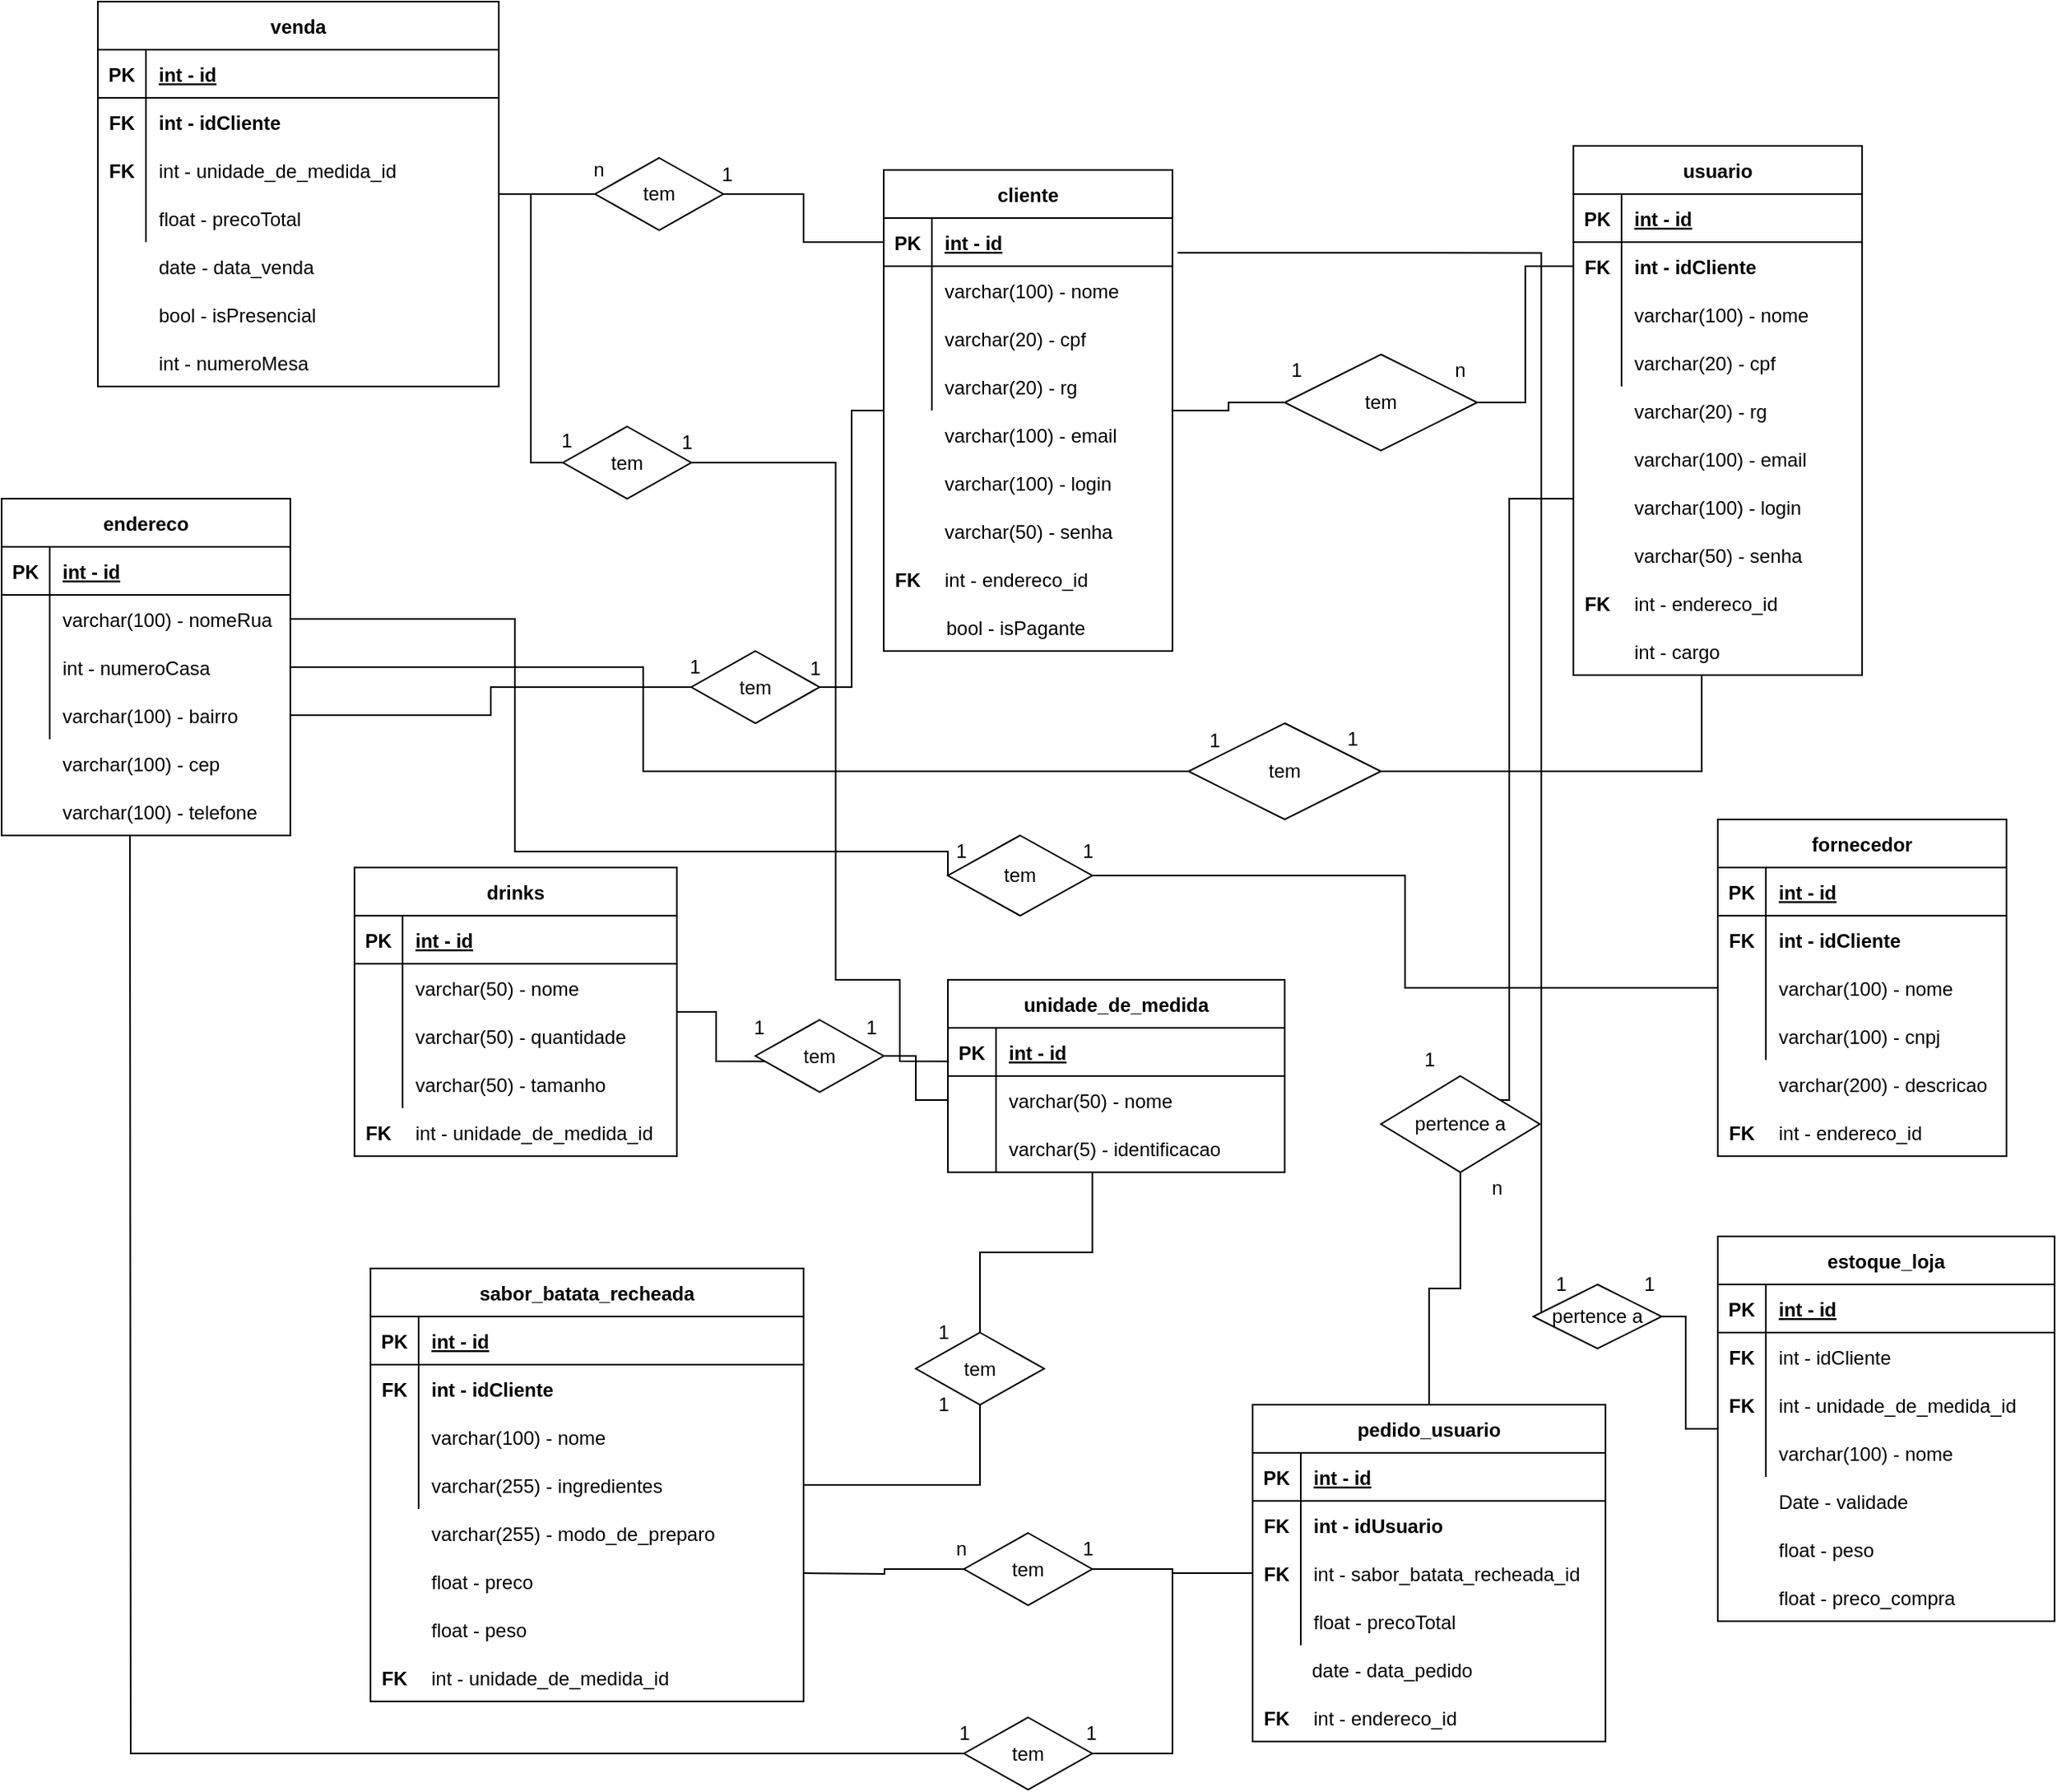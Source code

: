 <mxfile version="15.5.9" type="device"><diagram id="9AhbrZUq46af4_VYYRt8" name="Page-1"><mxGraphModel dx="2231" dy="1874" grid="1" gridSize="10" guides="1" tooltips="1" connect="1" arrows="1" fold="1" page="1" pageScale="1" pageWidth="850" pageHeight="1100" math="0" shadow="0"><root><mxCell id="0"/><mxCell id="1" parent="0"/><mxCell id="FUcpa4OiYD41kNHKsNGj-15" value="" style="shape=partialRectangle;connectable=0;fillColor=none;top=0;left=0;bottom=0;right=0;align=left;spacingLeft=6;fontStyle=5;overflow=hidden;" parent="1" vertex="1"><mxGeometry x="99" y="130" width="120" height="30" as="geometry"><mxRectangle width="120" height="30" as="alternateBounds"/></mxGeometry></mxCell><mxCell id="FUcpa4OiYD41kNHKsNGj-33" value="bool - isPagante" style="shape=partialRectangle;connectable=0;fillColor=none;top=0;left=0;bottom=0;right=0;align=left;spacingLeft=6;overflow=hidden;" parent="1" vertex="1"><mxGeometry x="-199" y="315" width="150" height="30" as="geometry"><mxRectangle width="150" height="30" as="alternateBounds"/></mxGeometry></mxCell><mxCell id="FUcpa4OiYD41kNHKsNGj-267" style="edgeStyle=orthogonalEdgeStyle;rounded=0;orthogonalLoop=1;jettySize=auto;html=1;entryX=1;entryY=0.5;entryDx=0;entryDy=0;endArrow=none;endFill=0;" parent="1" source="FUcpa4OiYD41kNHKsNGj-35" target="FUcpa4OiYD41kNHKsNGj-266" edge="1"><mxGeometry relative="1" as="geometry"><Array as="points"><mxPoint x="280" y="420"/></Array></mxGeometry></mxCell><mxCell id="FUcpa4OiYD41kNHKsNGj-35" value="usuario" style="shape=table;startSize=30;container=1;collapsible=1;childLayout=tableLayout;fixedRows=1;rowLines=0;fontStyle=1;align=center;resizeLast=1;" parent="1" vertex="1"><mxGeometry x="200" y="30" width="180" height="330" as="geometry"/></mxCell><mxCell id="FUcpa4OiYD41kNHKsNGj-36" value="" style="shape=partialRectangle;collapsible=0;dropTarget=0;pointerEvents=0;fillColor=none;top=0;left=0;bottom=1;right=0;points=[[0,0.5],[1,0.5]];portConstraint=eastwest;" parent="FUcpa4OiYD41kNHKsNGj-35" vertex="1"><mxGeometry y="30" width="180" height="30" as="geometry"/></mxCell><mxCell id="FUcpa4OiYD41kNHKsNGj-37" value="PK" style="shape=partialRectangle;connectable=0;fillColor=none;top=0;left=0;bottom=0;right=0;fontStyle=1;overflow=hidden;" parent="FUcpa4OiYD41kNHKsNGj-36" vertex="1"><mxGeometry width="30" height="30" as="geometry"><mxRectangle width="30" height="30" as="alternateBounds"/></mxGeometry></mxCell><mxCell id="FUcpa4OiYD41kNHKsNGj-38" value="int - id" style="shape=partialRectangle;connectable=0;fillColor=none;top=0;left=0;bottom=0;right=0;align=left;spacingLeft=6;fontStyle=5;overflow=hidden;" parent="FUcpa4OiYD41kNHKsNGj-36" vertex="1"><mxGeometry x="30" width="150" height="30" as="geometry"><mxRectangle width="150" height="30" as="alternateBounds"/></mxGeometry></mxCell><mxCell id="FUcpa4OiYD41kNHKsNGj-39" value="" style="shape=partialRectangle;collapsible=0;dropTarget=0;pointerEvents=0;fillColor=none;top=0;left=0;bottom=0;right=0;points=[[0,0.5],[1,0.5]];portConstraint=eastwest;" parent="FUcpa4OiYD41kNHKsNGj-35" vertex="1"><mxGeometry y="60" width="180" height="30" as="geometry"/></mxCell><mxCell id="FUcpa4OiYD41kNHKsNGj-40" value="FK" style="shape=partialRectangle;connectable=0;fillColor=none;top=0;left=0;bottom=0;right=0;editable=1;overflow=hidden;fontStyle=1" parent="FUcpa4OiYD41kNHKsNGj-39" vertex="1"><mxGeometry width="30" height="30" as="geometry"><mxRectangle width="30" height="30" as="alternateBounds"/></mxGeometry></mxCell><mxCell id="FUcpa4OiYD41kNHKsNGj-41" value="int - idCliente" style="shape=partialRectangle;connectable=0;fillColor=none;top=0;left=0;bottom=0;right=0;align=left;spacingLeft=6;overflow=hidden;fontStyle=1" parent="FUcpa4OiYD41kNHKsNGj-39" vertex="1"><mxGeometry x="30" width="150" height="30" as="geometry"><mxRectangle width="150" height="30" as="alternateBounds"/></mxGeometry></mxCell><mxCell id="FUcpa4OiYD41kNHKsNGj-45" value="" style="shape=partialRectangle;collapsible=0;dropTarget=0;pointerEvents=0;fillColor=none;top=0;left=0;bottom=0;right=0;points=[[0,0.5],[1,0.5]];portConstraint=eastwest;" parent="FUcpa4OiYD41kNHKsNGj-35" vertex="1"><mxGeometry y="90" width="180" height="30" as="geometry"/></mxCell><mxCell id="FUcpa4OiYD41kNHKsNGj-46" value="" style="shape=partialRectangle;connectable=0;fillColor=none;top=0;left=0;bottom=0;right=0;editable=1;overflow=hidden;" parent="FUcpa4OiYD41kNHKsNGj-45" vertex="1"><mxGeometry width="30" height="30" as="geometry"><mxRectangle width="30" height="30" as="alternateBounds"/></mxGeometry></mxCell><mxCell id="FUcpa4OiYD41kNHKsNGj-47" value="varchar(100) - nome" style="shape=partialRectangle;connectable=0;fillColor=none;top=0;left=0;bottom=0;right=0;align=left;spacingLeft=6;overflow=hidden;" parent="FUcpa4OiYD41kNHKsNGj-45" vertex="1"><mxGeometry x="30" width="150" height="30" as="geometry"><mxRectangle width="150" height="30" as="alternateBounds"/></mxGeometry></mxCell><mxCell id="FUcpa4OiYD41kNHKsNGj-42" value="" style="shape=partialRectangle;collapsible=0;dropTarget=0;pointerEvents=0;fillColor=none;top=0;left=0;bottom=0;right=0;points=[[0,0.5],[1,0.5]];portConstraint=eastwest;" parent="FUcpa4OiYD41kNHKsNGj-35" vertex="1"><mxGeometry y="120" width="180" height="30" as="geometry"/></mxCell><mxCell id="FUcpa4OiYD41kNHKsNGj-43" value="" style="shape=partialRectangle;connectable=0;fillColor=none;top=0;left=0;bottom=0;right=0;editable=1;overflow=hidden;" parent="FUcpa4OiYD41kNHKsNGj-42" vertex="1"><mxGeometry width="30" height="30" as="geometry"><mxRectangle width="30" height="30" as="alternateBounds"/></mxGeometry></mxCell><mxCell id="FUcpa4OiYD41kNHKsNGj-44" value="varchar(20) - cpf" style="shape=partialRectangle;connectable=0;fillColor=none;top=0;left=0;bottom=0;right=0;align=left;spacingLeft=6;overflow=hidden;" parent="FUcpa4OiYD41kNHKsNGj-42" vertex="1"><mxGeometry x="30" width="150" height="30" as="geometry"><mxRectangle width="150" height="30" as="alternateBounds"/></mxGeometry></mxCell><mxCell id="FUcpa4OiYD41kNHKsNGj-48" value="varchar(20) - rg" style="shape=partialRectangle;connectable=0;fillColor=none;top=0;left=0;bottom=0;right=0;align=left;spacingLeft=6;overflow=hidden;" parent="1" vertex="1"><mxGeometry x="230" y="180" width="150" height="30" as="geometry"><mxRectangle width="150" height="30" as="alternateBounds"/></mxGeometry></mxCell><mxCell id="FUcpa4OiYD41kNHKsNGj-53" value="int - endereco_id" style="shape=partialRectangle;connectable=0;fillColor=none;top=0;left=0;bottom=0;right=0;align=left;spacingLeft=6;overflow=hidden;" parent="1" vertex="1"><mxGeometry x="230" y="300" width="150" height="30" as="geometry"><mxRectangle width="150" height="30" as="alternateBounds"/></mxGeometry></mxCell><mxCell id="FUcpa4OiYD41kNHKsNGj-54" value="int - cargo" style="shape=partialRectangle;connectable=0;fillColor=none;top=0;left=0;bottom=0;right=0;align=left;spacingLeft=6;overflow=hidden;" parent="1" vertex="1"><mxGeometry x="230" y="330" width="150" height="30" as="geometry"><mxRectangle width="150" height="30" as="alternateBounds"/></mxGeometry></mxCell><mxCell id="FUcpa4OiYD41kNHKsNGj-55" value="varchar(100) - email" style="shape=partialRectangle;connectable=0;fillColor=none;top=0;left=0;bottom=0;right=0;align=left;spacingLeft=6;overflow=hidden;" parent="1" vertex="1"><mxGeometry x="230" y="210" width="150" height="30" as="geometry"><mxRectangle width="150" height="30" as="alternateBounds"/></mxGeometry></mxCell><mxCell id="FUcpa4OiYD41kNHKsNGj-56" value="varchar(100) - login" style="shape=partialRectangle;connectable=0;fillColor=none;top=0;left=0;bottom=0;right=0;align=left;spacingLeft=6;overflow=hidden;" parent="1" vertex="1"><mxGeometry x="230" y="240" width="150" height="30" as="geometry"><mxRectangle width="150" height="30" as="alternateBounds"/></mxGeometry></mxCell><mxCell id="FUcpa4OiYD41kNHKsNGj-57" value="varchar(50) - senha" style="shape=partialRectangle;connectable=0;fillColor=none;top=0;left=0;bottom=0;right=0;align=left;spacingLeft=6;overflow=hidden;" parent="1" vertex="1"><mxGeometry x="230" y="270" width="150" height="30" as="geometry"><mxRectangle width="150" height="30" as="alternateBounds"/></mxGeometry></mxCell><mxCell id="FUcpa4OiYD41kNHKsNGj-58" value="endereco" style="shape=table;startSize=30;container=1;collapsible=1;childLayout=tableLayout;fixedRows=1;rowLines=0;fontStyle=1;align=center;resizeLast=1;" parent="1" vertex="1"><mxGeometry x="-780" y="250" width="180" height="210" as="geometry"/></mxCell><mxCell id="FUcpa4OiYD41kNHKsNGj-59" value="" style="shape=partialRectangle;collapsible=0;dropTarget=0;pointerEvents=0;fillColor=none;top=0;left=0;bottom=1;right=0;points=[[0,0.5],[1,0.5]];portConstraint=eastwest;" parent="FUcpa4OiYD41kNHKsNGj-58" vertex="1"><mxGeometry y="30" width="180" height="30" as="geometry"/></mxCell><mxCell id="FUcpa4OiYD41kNHKsNGj-60" value="PK" style="shape=partialRectangle;connectable=0;fillColor=none;top=0;left=0;bottom=0;right=0;fontStyle=1;overflow=hidden;" parent="FUcpa4OiYD41kNHKsNGj-59" vertex="1"><mxGeometry width="30" height="30" as="geometry"><mxRectangle width="30" height="30" as="alternateBounds"/></mxGeometry></mxCell><mxCell id="FUcpa4OiYD41kNHKsNGj-61" value="int - id" style="shape=partialRectangle;connectable=0;fillColor=none;top=0;left=0;bottom=0;right=0;align=left;spacingLeft=6;fontStyle=5;overflow=hidden;" parent="FUcpa4OiYD41kNHKsNGj-59" vertex="1"><mxGeometry x="30" width="150" height="30" as="geometry"><mxRectangle width="150" height="30" as="alternateBounds"/></mxGeometry></mxCell><mxCell id="FUcpa4OiYD41kNHKsNGj-62" value="" style="shape=partialRectangle;collapsible=0;dropTarget=0;pointerEvents=0;fillColor=none;top=0;left=0;bottom=0;right=0;points=[[0,0.5],[1,0.5]];portConstraint=eastwest;" parent="FUcpa4OiYD41kNHKsNGj-58" vertex="1"><mxGeometry y="60" width="180" height="30" as="geometry"/></mxCell><mxCell id="FUcpa4OiYD41kNHKsNGj-63" value="" style="shape=partialRectangle;connectable=0;fillColor=none;top=0;left=0;bottom=0;right=0;editable=1;overflow=hidden;" parent="FUcpa4OiYD41kNHKsNGj-62" vertex="1"><mxGeometry width="30" height="30" as="geometry"><mxRectangle width="30" height="30" as="alternateBounds"/></mxGeometry></mxCell><mxCell id="FUcpa4OiYD41kNHKsNGj-64" value="varchar(100) - nomeRua" style="shape=partialRectangle;connectable=0;fillColor=none;top=0;left=0;bottom=0;right=0;align=left;spacingLeft=6;overflow=hidden;" parent="FUcpa4OiYD41kNHKsNGj-62" vertex="1"><mxGeometry x="30" width="150" height="30" as="geometry"><mxRectangle width="150" height="30" as="alternateBounds"/></mxGeometry></mxCell><mxCell id="FUcpa4OiYD41kNHKsNGj-65" value="" style="shape=partialRectangle;collapsible=0;dropTarget=0;pointerEvents=0;fillColor=none;top=0;left=0;bottom=0;right=0;points=[[0,0.5],[1,0.5]];portConstraint=eastwest;" parent="FUcpa4OiYD41kNHKsNGj-58" vertex="1"><mxGeometry y="90" width="180" height="30" as="geometry"/></mxCell><mxCell id="FUcpa4OiYD41kNHKsNGj-66" value="" style="shape=partialRectangle;connectable=0;fillColor=none;top=0;left=0;bottom=0;right=0;editable=1;overflow=hidden;" parent="FUcpa4OiYD41kNHKsNGj-65" vertex="1"><mxGeometry width="30" height="30" as="geometry"><mxRectangle width="30" height="30" as="alternateBounds"/></mxGeometry></mxCell><mxCell id="FUcpa4OiYD41kNHKsNGj-67" value="int - numeroCasa" style="shape=partialRectangle;connectable=0;fillColor=none;top=0;left=0;bottom=0;right=0;align=left;spacingLeft=6;overflow=hidden;" parent="FUcpa4OiYD41kNHKsNGj-65" vertex="1"><mxGeometry x="30" width="150" height="30" as="geometry"><mxRectangle width="150" height="30" as="alternateBounds"/></mxGeometry></mxCell><mxCell id="FUcpa4OiYD41kNHKsNGj-68" value="" style="shape=partialRectangle;collapsible=0;dropTarget=0;pointerEvents=0;fillColor=none;top=0;left=0;bottom=0;right=0;points=[[0,0.5],[1,0.5]];portConstraint=eastwest;" parent="FUcpa4OiYD41kNHKsNGj-58" vertex="1"><mxGeometry y="120" width="180" height="30" as="geometry"/></mxCell><mxCell id="FUcpa4OiYD41kNHKsNGj-69" value="" style="shape=partialRectangle;connectable=0;fillColor=none;top=0;left=0;bottom=0;right=0;editable=1;overflow=hidden;" parent="FUcpa4OiYD41kNHKsNGj-68" vertex="1"><mxGeometry width="30" height="30" as="geometry"><mxRectangle width="30" height="30" as="alternateBounds"/></mxGeometry></mxCell><mxCell id="FUcpa4OiYD41kNHKsNGj-70" value="varchar(100) - bairro" style="shape=partialRectangle;connectable=0;fillColor=none;top=0;left=0;bottom=0;right=0;align=left;spacingLeft=6;overflow=hidden;" parent="FUcpa4OiYD41kNHKsNGj-68" vertex="1"><mxGeometry x="30" width="150" height="30" as="geometry"><mxRectangle width="150" height="30" as="alternateBounds"/></mxGeometry></mxCell><mxCell id="FUcpa4OiYD41kNHKsNGj-71" value="varchar(100) - cep" style="shape=partialRectangle;connectable=0;fillColor=none;top=0;left=0;bottom=0;right=0;align=left;spacingLeft=6;overflow=hidden;" parent="1" vertex="1"><mxGeometry x="-750" y="400" width="150" height="30" as="geometry"><mxRectangle width="150" height="30" as="alternateBounds"/></mxGeometry></mxCell><mxCell id="FUcpa4OiYD41kNHKsNGj-72" value="varchar(100) - telefone " style="shape=partialRectangle;connectable=0;fillColor=none;top=0;left=0;bottom=0;right=0;align=left;spacingLeft=6;overflow=hidden;" parent="1" vertex="1"><mxGeometry x="-750" y="430" width="150" height="30" as="geometry"><mxRectangle width="150" height="30" as="alternateBounds"/></mxGeometry></mxCell><mxCell id="FUcpa4OiYD41kNHKsNGj-73" value="sabor_batata_recheada" style="shape=table;startSize=30;container=1;collapsible=1;childLayout=tableLayout;fixedRows=1;rowLines=0;fontStyle=1;align=center;resizeLast=1;" parent="1" vertex="1"><mxGeometry x="-550" y="730" width="270" height="270" as="geometry"/></mxCell><mxCell id="FUcpa4OiYD41kNHKsNGj-74" value="" style="shape=partialRectangle;collapsible=0;dropTarget=0;pointerEvents=0;fillColor=none;top=0;left=0;bottom=1;right=0;points=[[0,0.5],[1,0.5]];portConstraint=eastwest;" parent="FUcpa4OiYD41kNHKsNGj-73" vertex="1"><mxGeometry y="30" width="270" height="30" as="geometry"/></mxCell><mxCell id="FUcpa4OiYD41kNHKsNGj-75" value="PK" style="shape=partialRectangle;connectable=0;fillColor=none;top=0;left=0;bottom=0;right=0;fontStyle=1;overflow=hidden;" parent="FUcpa4OiYD41kNHKsNGj-74" vertex="1"><mxGeometry width="30" height="30" as="geometry"><mxRectangle width="30" height="30" as="alternateBounds"/></mxGeometry></mxCell><mxCell id="FUcpa4OiYD41kNHKsNGj-76" value="int - id" style="shape=partialRectangle;connectable=0;fillColor=none;top=0;left=0;bottom=0;right=0;align=left;spacingLeft=6;fontStyle=5;overflow=hidden;" parent="FUcpa4OiYD41kNHKsNGj-74" vertex="1"><mxGeometry x="30" width="240" height="30" as="geometry"><mxRectangle width="240" height="30" as="alternateBounds"/></mxGeometry></mxCell><mxCell id="FUcpa4OiYD41kNHKsNGj-77" value="" style="shape=partialRectangle;collapsible=0;dropTarget=0;pointerEvents=0;fillColor=none;top=0;left=0;bottom=0;right=0;points=[[0,0.5],[1,0.5]];portConstraint=eastwest;" parent="FUcpa4OiYD41kNHKsNGj-73" vertex="1"><mxGeometry y="60" width="270" height="30" as="geometry"/></mxCell><mxCell id="FUcpa4OiYD41kNHKsNGj-78" value="" style="shape=partialRectangle;connectable=0;fillColor=none;top=0;left=0;bottom=0;right=0;editable=1;overflow=hidden;" parent="FUcpa4OiYD41kNHKsNGj-77" vertex="1"><mxGeometry width="30" height="30" as="geometry"><mxRectangle width="30" height="30" as="alternateBounds"/></mxGeometry></mxCell><mxCell id="FUcpa4OiYD41kNHKsNGj-79" value="" style="shape=partialRectangle;connectable=0;fillColor=none;top=0;left=0;bottom=0;right=0;align=left;spacingLeft=6;overflow=hidden;" parent="FUcpa4OiYD41kNHKsNGj-77" vertex="1"><mxGeometry x="30" width="240" height="30" as="geometry"><mxRectangle width="240" height="30" as="alternateBounds"/></mxGeometry></mxCell><mxCell id="FUcpa4OiYD41kNHKsNGj-80" value="" style="shape=partialRectangle;collapsible=0;dropTarget=0;pointerEvents=0;fillColor=none;top=0;left=0;bottom=0;right=0;points=[[0,0.5],[1,0.5]];portConstraint=eastwest;" parent="FUcpa4OiYD41kNHKsNGj-73" vertex="1"><mxGeometry y="90" width="270" height="30" as="geometry"/></mxCell><mxCell id="FUcpa4OiYD41kNHKsNGj-81" value="" style="shape=partialRectangle;connectable=0;fillColor=none;top=0;left=0;bottom=0;right=0;editable=1;overflow=hidden;" parent="FUcpa4OiYD41kNHKsNGj-80" vertex="1"><mxGeometry width="30" height="30" as="geometry"><mxRectangle width="30" height="30" as="alternateBounds"/></mxGeometry></mxCell><mxCell id="FUcpa4OiYD41kNHKsNGj-82" value="varchar(100) - nome" style="shape=partialRectangle;connectable=0;fillColor=none;top=0;left=0;bottom=0;right=0;align=left;spacingLeft=6;overflow=hidden;" parent="FUcpa4OiYD41kNHKsNGj-80" vertex="1"><mxGeometry x="30" width="240" height="30" as="geometry"><mxRectangle width="240" height="30" as="alternateBounds"/></mxGeometry></mxCell><mxCell id="FUcpa4OiYD41kNHKsNGj-83" value="" style="shape=partialRectangle;collapsible=0;dropTarget=0;pointerEvents=0;fillColor=none;top=0;left=0;bottom=0;right=0;points=[[0,0.5],[1,0.5]];portConstraint=eastwest;" parent="FUcpa4OiYD41kNHKsNGj-73" vertex="1"><mxGeometry y="120" width="270" height="30" as="geometry"/></mxCell><mxCell id="FUcpa4OiYD41kNHKsNGj-84" value="" style="shape=partialRectangle;connectable=0;fillColor=none;top=0;left=0;bottom=0;right=0;editable=1;overflow=hidden;" parent="FUcpa4OiYD41kNHKsNGj-83" vertex="1"><mxGeometry width="30" height="30" as="geometry"><mxRectangle width="30" height="30" as="alternateBounds"/></mxGeometry></mxCell><mxCell id="FUcpa4OiYD41kNHKsNGj-85" value="varchar(255) - ingredientes" style="shape=partialRectangle;connectable=0;fillColor=none;top=0;left=0;bottom=0;right=0;align=left;spacingLeft=6;overflow=hidden;" parent="FUcpa4OiYD41kNHKsNGj-83" vertex="1"><mxGeometry x="30" width="240" height="30" as="geometry"><mxRectangle width="240" height="30" as="alternateBounds"/></mxGeometry></mxCell><mxCell id="FUcpa4OiYD41kNHKsNGj-88" value="varchar(255) - modo_de_preparo" style="shape=partialRectangle;connectable=0;fillColor=none;top=0;left=0;bottom=0;right=0;align=left;spacingLeft=6;overflow=hidden;" parent="1" vertex="1"><mxGeometry x="-520" y="880" width="240" height="30" as="geometry"><mxRectangle width="150" height="30" as="alternateBounds"/></mxGeometry></mxCell><mxCell id="FUcpa4OiYD41kNHKsNGj-89" value="float - preco" style="shape=partialRectangle;connectable=0;fillColor=none;top=0;left=0;bottom=0;right=0;align=left;spacingLeft=6;overflow=hidden;" parent="1" vertex="1"><mxGeometry x="-520" y="910" width="150" height="30" as="geometry"><mxRectangle width="150" height="30" as="alternateBounds"/></mxGeometry></mxCell><mxCell id="FUcpa4OiYD41kNHKsNGj-90" value="float - peso" style="shape=partialRectangle;connectable=0;fillColor=none;top=0;left=0;bottom=0;right=0;align=left;spacingLeft=6;overflow=hidden;" parent="1" vertex="1"><mxGeometry x="-520" y="940" width="240" height="30" as="geometry"><mxRectangle width="150" height="30" as="alternateBounds"/></mxGeometry></mxCell><mxCell id="FUcpa4OiYD41kNHKsNGj-91" value="int - unidade_de_medida_id" style="shape=partialRectangle;connectable=0;fillColor=none;top=0;left=0;bottom=0;right=0;align=left;spacingLeft=6;overflow=hidden;" parent="1" vertex="1"><mxGeometry x="-520" y="970" width="240" height="30" as="geometry"><mxRectangle width="150" height="30" as="alternateBounds"/></mxGeometry></mxCell><mxCell id="FUcpa4OiYD41kNHKsNGj-281" style="edgeStyle=orthogonalEdgeStyle;rounded=0;orthogonalLoop=1;jettySize=auto;html=1;entryX=0.071;entryY=0.574;entryDx=0;entryDy=0;entryPerimeter=0;endArrow=none;endFill=0;" parent="1" source="FUcpa4OiYD41kNHKsNGj-119" target="FUcpa4OiYD41kNHKsNGj-282" edge="1"><mxGeometry relative="1" as="geometry"><mxPoint x="-320" y="580" as="targetPoint"/></mxGeometry></mxCell><mxCell id="FUcpa4OiYD41kNHKsNGj-119" value="drinks" style="shape=table;startSize=30;container=1;collapsible=1;childLayout=tableLayout;fixedRows=1;rowLines=0;fontStyle=1;align=center;resizeLast=1;" parent="1" vertex="1"><mxGeometry x="-560" y="480" width="201" height="180" as="geometry"/></mxCell><mxCell id="FUcpa4OiYD41kNHKsNGj-120" value="" style="shape=partialRectangle;collapsible=0;dropTarget=0;pointerEvents=0;fillColor=none;top=0;left=0;bottom=1;right=0;points=[[0,0.5],[1,0.5]];portConstraint=eastwest;" parent="FUcpa4OiYD41kNHKsNGj-119" vertex="1"><mxGeometry y="30" width="201" height="30" as="geometry"/></mxCell><mxCell id="FUcpa4OiYD41kNHKsNGj-121" value="PK" style="shape=partialRectangle;connectable=0;fillColor=none;top=0;left=0;bottom=0;right=0;fontStyle=1;overflow=hidden;" parent="FUcpa4OiYD41kNHKsNGj-120" vertex="1"><mxGeometry width="30" height="30" as="geometry"><mxRectangle width="30" height="30" as="alternateBounds"/></mxGeometry></mxCell><mxCell id="FUcpa4OiYD41kNHKsNGj-122" value="int - id" style="shape=partialRectangle;connectable=0;fillColor=none;top=0;left=0;bottom=0;right=0;align=left;spacingLeft=6;fontStyle=5;overflow=hidden;" parent="FUcpa4OiYD41kNHKsNGj-120" vertex="1"><mxGeometry x="30" width="171" height="30" as="geometry"><mxRectangle width="171" height="30" as="alternateBounds"/></mxGeometry></mxCell><mxCell id="FUcpa4OiYD41kNHKsNGj-123" value="" style="shape=partialRectangle;collapsible=0;dropTarget=0;pointerEvents=0;fillColor=none;top=0;left=0;bottom=0;right=0;points=[[0,0.5],[1,0.5]];portConstraint=eastwest;" parent="FUcpa4OiYD41kNHKsNGj-119" vertex="1"><mxGeometry y="60" width="201" height="30" as="geometry"/></mxCell><mxCell id="FUcpa4OiYD41kNHKsNGj-124" value="" style="shape=partialRectangle;connectable=0;fillColor=none;top=0;left=0;bottom=0;right=0;editable=1;overflow=hidden;" parent="FUcpa4OiYD41kNHKsNGj-123" vertex="1"><mxGeometry width="30" height="30" as="geometry"><mxRectangle width="30" height="30" as="alternateBounds"/></mxGeometry></mxCell><mxCell id="FUcpa4OiYD41kNHKsNGj-125" value="varchar(50) - nome" style="shape=partialRectangle;connectable=0;fillColor=none;top=0;left=0;bottom=0;right=0;align=left;spacingLeft=6;overflow=hidden;" parent="FUcpa4OiYD41kNHKsNGj-123" vertex="1"><mxGeometry x="30" width="171" height="30" as="geometry"><mxRectangle width="171" height="30" as="alternateBounds"/></mxGeometry></mxCell><mxCell id="FUcpa4OiYD41kNHKsNGj-126" value="" style="shape=partialRectangle;collapsible=0;dropTarget=0;pointerEvents=0;fillColor=none;top=0;left=0;bottom=0;right=0;points=[[0,0.5],[1,0.5]];portConstraint=eastwest;" parent="FUcpa4OiYD41kNHKsNGj-119" vertex="1"><mxGeometry y="90" width="201" height="30" as="geometry"/></mxCell><mxCell id="FUcpa4OiYD41kNHKsNGj-127" value="" style="shape=partialRectangle;connectable=0;fillColor=none;top=0;left=0;bottom=0;right=0;editable=1;overflow=hidden;" parent="FUcpa4OiYD41kNHKsNGj-126" vertex="1"><mxGeometry width="30" height="30" as="geometry"><mxRectangle width="30" height="30" as="alternateBounds"/></mxGeometry></mxCell><mxCell id="FUcpa4OiYD41kNHKsNGj-128" value="varchar(50) - quantidade" style="shape=partialRectangle;connectable=0;fillColor=none;top=0;left=0;bottom=0;right=0;align=left;spacingLeft=6;overflow=hidden;" parent="FUcpa4OiYD41kNHKsNGj-126" vertex="1"><mxGeometry x="30" width="171" height="30" as="geometry"><mxRectangle width="171" height="30" as="alternateBounds"/></mxGeometry></mxCell><mxCell id="FUcpa4OiYD41kNHKsNGj-129" value="" style="shape=partialRectangle;collapsible=0;dropTarget=0;pointerEvents=0;fillColor=none;top=0;left=0;bottom=0;right=0;points=[[0,0.5],[1,0.5]];portConstraint=eastwest;" parent="FUcpa4OiYD41kNHKsNGj-119" vertex="1"><mxGeometry y="120" width="201" height="30" as="geometry"/></mxCell><mxCell id="FUcpa4OiYD41kNHKsNGj-130" value="" style="shape=partialRectangle;connectable=0;fillColor=none;top=0;left=0;bottom=0;right=0;editable=1;overflow=hidden;" parent="FUcpa4OiYD41kNHKsNGj-129" vertex="1"><mxGeometry width="30" height="30" as="geometry"><mxRectangle width="30" height="30" as="alternateBounds"/></mxGeometry></mxCell><mxCell id="FUcpa4OiYD41kNHKsNGj-131" value="varchar(50) - tamanho" style="shape=partialRectangle;connectable=0;fillColor=none;top=0;left=0;bottom=0;right=0;align=left;spacingLeft=6;overflow=hidden;" parent="FUcpa4OiYD41kNHKsNGj-129" vertex="1"><mxGeometry x="30" width="171" height="30" as="geometry"><mxRectangle width="171" height="30" as="alternateBounds"/></mxGeometry></mxCell><mxCell id="FUcpa4OiYD41kNHKsNGj-133" value="int - unidade_de_medida_id" style="shape=partialRectangle;connectable=0;fillColor=none;top=0;left=0;bottom=0;right=0;align=left;spacingLeft=6;overflow=hidden;" parent="1" vertex="1"><mxGeometry x="-530" y="630" width="171" height="30" as="geometry"><mxRectangle width="150" height="30" as="alternateBounds"/></mxGeometry></mxCell><mxCell id="FUcpa4OiYD41kNHKsNGj-298" style="edgeStyle=orthogonalEdgeStyle;rounded=0;orthogonalLoop=1;jettySize=auto;html=1;entryX=1;entryY=0.5;entryDx=0;entryDy=0;endArrow=none;endFill=0;" parent="1" source="FUcpa4OiYD41kNHKsNGj-134" target="FUcpa4OiYD41kNHKsNGj-299" edge="1"><mxGeometry relative="1" as="geometry"><mxPoint x="-90" y="490" as="targetPoint"/></mxGeometry></mxCell><mxCell id="FUcpa4OiYD41kNHKsNGj-134" value="fornecedor" style="shape=table;startSize=30;container=1;collapsible=1;childLayout=tableLayout;fixedRows=1;rowLines=0;fontStyle=1;align=center;resizeLast=1;" parent="1" vertex="1"><mxGeometry x="290" y="450" width="180" height="210" as="geometry"/></mxCell><mxCell id="FUcpa4OiYD41kNHKsNGj-135" value="" style="shape=partialRectangle;collapsible=0;dropTarget=0;pointerEvents=0;fillColor=none;top=0;left=0;bottom=1;right=0;points=[[0,0.5],[1,0.5]];portConstraint=eastwest;" parent="FUcpa4OiYD41kNHKsNGj-134" vertex="1"><mxGeometry y="30" width="180" height="30" as="geometry"/></mxCell><mxCell id="FUcpa4OiYD41kNHKsNGj-136" value="PK" style="shape=partialRectangle;connectable=0;fillColor=none;top=0;left=0;bottom=0;right=0;fontStyle=1;overflow=hidden;" parent="FUcpa4OiYD41kNHKsNGj-135" vertex="1"><mxGeometry width="30" height="30" as="geometry"><mxRectangle width="30" height="30" as="alternateBounds"/></mxGeometry></mxCell><mxCell id="FUcpa4OiYD41kNHKsNGj-137" value="int - id" style="shape=partialRectangle;connectable=0;fillColor=none;top=0;left=0;bottom=0;right=0;align=left;spacingLeft=6;fontStyle=5;overflow=hidden;" parent="FUcpa4OiYD41kNHKsNGj-135" vertex="1"><mxGeometry x="30" width="150" height="30" as="geometry"><mxRectangle width="150" height="30" as="alternateBounds"/></mxGeometry></mxCell><mxCell id="FUcpa4OiYD41kNHKsNGj-138" value="" style="shape=partialRectangle;collapsible=0;dropTarget=0;pointerEvents=0;fillColor=none;top=0;left=0;bottom=0;right=0;points=[[0,0.5],[1,0.5]];portConstraint=eastwest;" parent="FUcpa4OiYD41kNHKsNGj-134" vertex="1"><mxGeometry y="60" width="180" height="30" as="geometry"/></mxCell><mxCell id="FUcpa4OiYD41kNHKsNGj-139" value="" style="shape=partialRectangle;connectable=0;fillColor=none;top=0;left=0;bottom=0;right=0;editable=1;overflow=hidden;" parent="FUcpa4OiYD41kNHKsNGj-138" vertex="1"><mxGeometry width="30" height="30" as="geometry"><mxRectangle width="30" height="30" as="alternateBounds"/></mxGeometry></mxCell><mxCell id="FUcpa4OiYD41kNHKsNGj-140" value="int - idCliente" style="shape=partialRectangle;connectable=0;fillColor=none;top=0;left=0;bottom=0;right=0;align=left;spacingLeft=6;overflow=hidden;fontStyle=1" parent="FUcpa4OiYD41kNHKsNGj-138" vertex="1"><mxGeometry x="30" width="150" height="30" as="geometry"><mxRectangle width="150" height="30" as="alternateBounds"/></mxGeometry></mxCell><mxCell id="FUcpa4OiYD41kNHKsNGj-141" value="" style="shape=partialRectangle;collapsible=0;dropTarget=0;pointerEvents=0;fillColor=none;top=0;left=0;bottom=0;right=0;points=[[0,0.5],[1,0.5]];portConstraint=eastwest;" parent="FUcpa4OiYD41kNHKsNGj-134" vertex="1"><mxGeometry y="90" width="180" height="30" as="geometry"/></mxCell><mxCell id="FUcpa4OiYD41kNHKsNGj-142" value="" style="shape=partialRectangle;connectable=0;fillColor=none;top=0;left=0;bottom=0;right=0;editable=1;overflow=hidden;" parent="FUcpa4OiYD41kNHKsNGj-141" vertex="1"><mxGeometry width="30" height="30" as="geometry"><mxRectangle width="30" height="30" as="alternateBounds"/></mxGeometry></mxCell><mxCell id="FUcpa4OiYD41kNHKsNGj-143" value="varchar(100) - nome" style="shape=partialRectangle;connectable=0;fillColor=none;top=0;left=0;bottom=0;right=0;align=left;spacingLeft=6;overflow=hidden;" parent="FUcpa4OiYD41kNHKsNGj-141" vertex="1"><mxGeometry x="30" width="150" height="30" as="geometry"><mxRectangle width="150" height="30" as="alternateBounds"/></mxGeometry></mxCell><mxCell id="FUcpa4OiYD41kNHKsNGj-144" value="" style="shape=partialRectangle;collapsible=0;dropTarget=0;pointerEvents=0;fillColor=none;top=0;left=0;bottom=0;right=0;points=[[0,0.5],[1,0.5]];portConstraint=eastwest;" parent="FUcpa4OiYD41kNHKsNGj-134" vertex="1"><mxGeometry y="120" width="180" height="30" as="geometry"/></mxCell><mxCell id="FUcpa4OiYD41kNHKsNGj-145" value="" style="shape=partialRectangle;connectable=0;fillColor=none;top=0;left=0;bottom=0;right=0;editable=1;overflow=hidden;" parent="FUcpa4OiYD41kNHKsNGj-144" vertex="1"><mxGeometry width="30" height="30" as="geometry"><mxRectangle width="30" height="30" as="alternateBounds"/></mxGeometry></mxCell><mxCell id="FUcpa4OiYD41kNHKsNGj-146" value="varchar(100) - cnpj" style="shape=partialRectangle;connectable=0;fillColor=none;top=0;left=0;bottom=0;right=0;align=left;spacingLeft=6;overflow=hidden;" parent="FUcpa4OiYD41kNHKsNGj-144" vertex="1"><mxGeometry x="30" width="150" height="30" as="geometry"><mxRectangle width="150" height="30" as="alternateBounds"/></mxGeometry></mxCell><mxCell id="FUcpa4OiYD41kNHKsNGj-147" value="FK" style="shape=partialRectangle;connectable=0;fillColor=none;top=0;left=0;bottom=0;right=0;fontStyle=1;overflow=hidden;" parent="1" vertex="1"><mxGeometry x="290" y="510" width="30" height="30" as="geometry"><mxRectangle width="30" height="30" as="alternateBounds"/></mxGeometry></mxCell><mxCell id="FUcpa4OiYD41kNHKsNGj-149" value="varchar(200) - descricao" style="shape=partialRectangle;connectable=0;fillColor=none;top=0;left=0;bottom=0;right=0;align=left;spacingLeft=6;overflow=hidden;" parent="1" vertex="1"><mxGeometry x="320" y="600" width="150" height="30" as="geometry"><mxRectangle width="150" height="30" as="alternateBounds"/></mxGeometry></mxCell><mxCell id="FUcpa4OiYD41kNHKsNGj-150" value="int - endereco_id" style="shape=partialRectangle;connectable=0;fillColor=none;top=0;left=0;bottom=0;right=0;align=left;spacingLeft=6;overflow=hidden;" parent="1" vertex="1"><mxGeometry x="320" y="630" width="150" height="30" as="geometry"><mxRectangle width="150" height="30" as="alternateBounds"/></mxGeometry></mxCell><mxCell id="FUcpa4OiYD41kNHKsNGj-302" style="edgeStyle=orthogonalEdgeStyle;rounded=0;orthogonalLoop=1;jettySize=auto;html=1;entryX=0;entryY=0.5;entryDx=0;entryDy=0;strokeColor=default;endArrow=none;endFill=0;" parent="1" source="FUcpa4OiYD41kNHKsNGj-151" target="FUcpa4OiYD41kNHKsNGj-301" edge="1"><mxGeometry relative="1" as="geometry"/></mxCell><mxCell id="FUcpa4OiYD41kNHKsNGj-305" style="edgeStyle=orthogonalEdgeStyle;rounded=0;orthogonalLoop=1;jettySize=auto;html=1;entryX=0;entryY=0.5;entryDx=0;entryDy=0;endArrow=none;endFill=0;" parent="1" source="FUcpa4OiYD41kNHKsNGj-151" target="FUcpa4OiYD41kNHKsNGj-304" edge="1"><mxGeometry relative="1" as="geometry"/></mxCell><mxCell id="FUcpa4OiYD41kNHKsNGj-151" value="venda" style="shape=table;startSize=30;container=1;collapsible=1;childLayout=tableLayout;fixedRows=1;rowLines=0;fontStyle=1;align=center;resizeLast=1;" parent="1" vertex="1"><mxGeometry x="-720" y="-60" width="250" height="240" as="geometry"/></mxCell><mxCell id="FUcpa4OiYD41kNHKsNGj-152" value="" style="shape=partialRectangle;collapsible=0;dropTarget=0;pointerEvents=0;fillColor=none;top=0;left=0;bottom=1;right=0;points=[[0,0.5],[1,0.5]];portConstraint=eastwest;" parent="FUcpa4OiYD41kNHKsNGj-151" vertex="1"><mxGeometry y="30" width="250" height="30" as="geometry"/></mxCell><mxCell id="FUcpa4OiYD41kNHKsNGj-153" value="PK" style="shape=partialRectangle;connectable=0;fillColor=none;top=0;left=0;bottom=0;right=0;fontStyle=1;overflow=hidden;" parent="FUcpa4OiYD41kNHKsNGj-152" vertex="1"><mxGeometry width="30" height="30" as="geometry"><mxRectangle width="30" height="30" as="alternateBounds"/></mxGeometry></mxCell><mxCell id="FUcpa4OiYD41kNHKsNGj-154" value="int - id" style="shape=partialRectangle;connectable=0;fillColor=none;top=0;left=0;bottom=0;right=0;align=left;spacingLeft=6;fontStyle=5;overflow=hidden;" parent="FUcpa4OiYD41kNHKsNGj-152" vertex="1"><mxGeometry x="30" width="220" height="30" as="geometry"><mxRectangle width="220" height="30" as="alternateBounds"/></mxGeometry></mxCell><mxCell id="FUcpa4OiYD41kNHKsNGj-155" value="" style="shape=partialRectangle;collapsible=0;dropTarget=0;pointerEvents=0;fillColor=none;top=0;left=0;bottom=0;right=0;points=[[0,0.5],[1,0.5]];portConstraint=eastwest;" parent="FUcpa4OiYD41kNHKsNGj-151" vertex="1"><mxGeometry y="60" width="250" height="30" as="geometry"/></mxCell><mxCell id="FUcpa4OiYD41kNHKsNGj-156" value="" style="shape=partialRectangle;connectable=0;fillColor=none;top=0;left=0;bottom=0;right=0;editable=1;overflow=hidden;" parent="FUcpa4OiYD41kNHKsNGj-155" vertex="1"><mxGeometry width="30" height="30" as="geometry"><mxRectangle width="30" height="30" as="alternateBounds"/></mxGeometry></mxCell><mxCell id="FUcpa4OiYD41kNHKsNGj-157" value="int - idCliente" style="shape=partialRectangle;connectable=0;fillColor=none;top=0;left=0;bottom=0;right=0;align=left;spacingLeft=6;overflow=hidden;fontStyle=1" parent="FUcpa4OiYD41kNHKsNGj-155" vertex="1"><mxGeometry x="30" width="220" height="30" as="geometry"><mxRectangle width="220" height="30" as="alternateBounds"/></mxGeometry></mxCell><mxCell id="FUcpa4OiYD41kNHKsNGj-158" value="" style="shape=partialRectangle;collapsible=0;dropTarget=0;pointerEvents=0;fillColor=none;top=0;left=0;bottom=0;right=0;points=[[0,0.5],[1,0.5]];portConstraint=eastwest;" parent="FUcpa4OiYD41kNHKsNGj-151" vertex="1"><mxGeometry y="90" width="250" height="30" as="geometry"/></mxCell><mxCell id="FUcpa4OiYD41kNHKsNGj-159" value="" style="shape=partialRectangle;connectable=0;fillColor=none;top=0;left=0;bottom=0;right=0;editable=1;overflow=hidden;" parent="FUcpa4OiYD41kNHKsNGj-158" vertex="1"><mxGeometry width="30" height="30" as="geometry"><mxRectangle width="30" height="30" as="alternateBounds"/></mxGeometry></mxCell><mxCell id="FUcpa4OiYD41kNHKsNGj-160" value="int - unidade_de_medida_id" style="shape=partialRectangle;connectable=0;fillColor=none;top=0;left=0;bottom=0;right=0;align=left;spacingLeft=6;overflow=hidden;" parent="FUcpa4OiYD41kNHKsNGj-158" vertex="1"><mxGeometry x="30" width="220" height="30" as="geometry"><mxRectangle width="220" height="30" as="alternateBounds"/></mxGeometry></mxCell><mxCell id="FUcpa4OiYD41kNHKsNGj-161" value="" style="shape=partialRectangle;collapsible=0;dropTarget=0;pointerEvents=0;fillColor=none;top=0;left=0;bottom=0;right=0;points=[[0,0.5],[1,0.5]];portConstraint=eastwest;" parent="FUcpa4OiYD41kNHKsNGj-151" vertex="1"><mxGeometry y="120" width="250" height="30" as="geometry"/></mxCell><mxCell id="FUcpa4OiYD41kNHKsNGj-162" value="" style="shape=partialRectangle;connectable=0;fillColor=none;top=0;left=0;bottom=0;right=0;editable=1;overflow=hidden;" parent="FUcpa4OiYD41kNHKsNGj-161" vertex="1"><mxGeometry width="30" height="30" as="geometry"><mxRectangle width="30" height="30" as="alternateBounds"/></mxGeometry></mxCell><mxCell id="FUcpa4OiYD41kNHKsNGj-163" value="float - precoTotal" style="shape=partialRectangle;connectable=0;fillColor=none;top=0;left=0;bottom=0;right=0;align=left;spacingLeft=6;overflow=hidden;" parent="FUcpa4OiYD41kNHKsNGj-161" vertex="1"><mxGeometry x="30" width="220" height="30" as="geometry"><mxRectangle width="220" height="30" as="alternateBounds"/></mxGeometry></mxCell><mxCell id="FUcpa4OiYD41kNHKsNGj-164" value="date - data_venda" style="shape=partialRectangle;connectable=0;fillColor=none;top=0;left=0;bottom=0;right=0;align=left;spacingLeft=6;overflow=hidden;" parent="1" vertex="1"><mxGeometry x="-690" y="90" width="220" height="30" as="geometry"><mxRectangle width="220" height="30" as="alternateBounds"/></mxGeometry></mxCell><mxCell id="FUcpa4OiYD41kNHKsNGj-165" value="bool - isPresencial" style="shape=partialRectangle;connectable=0;fillColor=none;top=0;left=0;bottom=0;right=0;align=left;spacingLeft=6;overflow=hidden;" parent="1" vertex="1"><mxGeometry x="-690" y="120" width="220" height="30" as="geometry"><mxRectangle width="220" height="30" as="alternateBounds"/></mxGeometry></mxCell><mxCell id="FUcpa4OiYD41kNHKsNGj-166" value="int - numeroMesa" style="shape=partialRectangle;connectable=0;fillColor=none;top=0;left=0;bottom=0;right=0;align=left;spacingLeft=6;overflow=hidden;" parent="1" vertex="1"><mxGeometry x="-690" y="150" width="220" height="30" as="geometry"><mxRectangle width="220" height="30" as="alternateBounds"/></mxGeometry></mxCell><mxCell id="FUcpa4OiYD41kNHKsNGj-289" style="edgeStyle=orthogonalEdgeStyle;rounded=0;orthogonalLoop=1;jettySize=auto;html=1;entryX=1;entryY=0.5;entryDx=0;entryDy=0;endArrow=none;endFill=0;" parent="1" source="FUcpa4OiYD41kNHKsNGj-167" target="FUcpa4OiYD41kNHKsNGj-288" edge="1"><mxGeometry relative="1" as="geometry"/></mxCell><mxCell id="FUcpa4OiYD41kNHKsNGj-292" style="edgeStyle=orthogonalEdgeStyle;rounded=0;orthogonalLoop=1;jettySize=auto;html=1;entryX=0.5;entryY=1;entryDx=0;entryDy=0;endArrow=none;endFill=0;" parent="1" source="FUcpa4OiYD41kNHKsNGj-167" target="FUcpa4OiYD41kNHKsNGj-291" edge="1"><mxGeometry relative="1" as="geometry"/></mxCell><mxCell id="FUcpa4OiYD41kNHKsNGj-308" style="edgeStyle=orthogonalEdgeStyle;rounded=0;orthogonalLoop=1;jettySize=auto;html=1;entryX=1;entryY=0.5;entryDx=0;entryDy=0;endArrow=none;endFill=0;" parent="1" source="FUcpa4OiYD41kNHKsNGj-167" target="FUcpa4OiYD41kNHKsNGj-307" edge="1"><mxGeometry relative="1" as="geometry"/></mxCell><mxCell id="FUcpa4OiYD41kNHKsNGj-167" value="pedido_usuario" style="shape=table;startSize=30;container=1;collapsible=1;childLayout=tableLayout;fixedRows=1;rowLines=0;fontStyle=1;align=center;resizeLast=1;" parent="1" vertex="1"><mxGeometry y="815" width="220" height="210" as="geometry"/></mxCell><mxCell id="FUcpa4OiYD41kNHKsNGj-168" value="" style="shape=partialRectangle;collapsible=0;dropTarget=0;pointerEvents=0;fillColor=none;top=0;left=0;bottom=1;right=0;points=[[0,0.5],[1,0.5]];portConstraint=eastwest;" parent="FUcpa4OiYD41kNHKsNGj-167" vertex="1"><mxGeometry y="30" width="220" height="30" as="geometry"/></mxCell><mxCell id="FUcpa4OiYD41kNHKsNGj-169" value="PK" style="shape=partialRectangle;connectable=0;fillColor=none;top=0;left=0;bottom=0;right=0;fontStyle=1;overflow=hidden;" parent="FUcpa4OiYD41kNHKsNGj-168" vertex="1"><mxGeometry width="30" height="30" as="geometry"><mxRectangle width="30" height="30" as="alternateBounds"/></mxGeometry></mxCell><mxCell id="FUcpa4OiYD41kNHKsNGj-170" value="int - id" style="shape=partialRectangle;connectable=0;fillColor=none;top=0;left=0;bottom=0;right=0;align=left;spacingLeft=6;fontStyle=5;overflow=hidden;" parent="FUcpa4OiYD41kNHKsNGj-168" vertex="1"><mxGeometry x="30" width="190" height="30" as="geometry"><mxRectangle width="190" height="30" as="alternateBounds"/></mxGeometry></mxCell><mxCell id="FUcpa4OiYD41kNHKsNGj-171" value="" style="shape=partialRectangle;collapsible=0;dropTarget=0;pointerEvents=0;fillColor=none;top=0;left=0;bottom=0;right=0;points=[[0,0.5],[1,0.5]];portConstraint=eastwest;" parent="FUcpa4OiYD41kNHKsNGj-167" vertex="1"><mxGeometry y="60" width="220" height="30" as="geometry"/></mxCell><mxCell id="FUcpa4OiYD41kNHKsNGj-172" value="" style="shape=partialRectangle;connectable=0;fillColor=none;top=0;left=0;bottom=0;right=0;editable=1;overflow=hidden;" parent="FUcpa4OiYD41kNHKsNGj-171" vertex="1"><mxGeometry width="30" height="30" as="geometry"><mxRectangle width="30" height="30" as="alternateBounds"/></mxGeometry></mxCell><mxCell id="FUcpa4OiYD41kNHKsNGj-173" value="int - idUsuario" style="shape=partialRectangle;connectable=0;fillColor=none;top=0;left=0;bottom=0;right=0;align=left;spacingLeft=6;overflow=hidden;fontStyle=1" parent="FUcpa4OiYD41kNHKsNGj-171" vertex="1"><mxGeometry x="30" width="190" height="30" as="geometry"><mxRectangle width="190" height="30" as="alternateBounds"/></mxGeometry></mxCell><mxCell id="FUcpa4OiYD41kNHKsNGj-174" value="" style="shape=partialRectangle;collapsible=0;dropTarget=0;pointerEvents=0;fillColor=none;top=0;left=0;bottom=0;right=0;points=[[0,0.5],[1,0.5]];portConstraint=eastwest;" parent="FUcpa4OiYD41kNHKsNGj-167" vertex="1"><mxGeometry y="90" width="220" height="30" as="geometry"/></mxCell><mxCell id="FUcpa4OiYD41kNHKsNGj-175" value="" style="shape=partialRectangle;connectable=0;fillColor=none;top=0;left=0;bottom=0;right=0;editable=1;overflow=hidden;" parent="FUcpa4OiYD41kNHKsNGj-174" vertex="1"><mxGeometry width="30" height="30" as="geometry"><mxRectangle width="30" height="30" as="alternateBounds"/></mxGeometry></mxCell><mxCell id="FUcpa4OiYD41kNHKsNGj-176" value="int - sabor_batata_recheada_id" style="shape=partialRectangle;connectable=0;fillColor=none;top=0;left=0;bottom=0;right=0;align=left;spacingLeft=6;overflow=hidden;" parent="FUcpa4OiYD41kNHKsNGj-174" vertex="1"><mxGeometry x="30" width="190" height="30" as="geometry"><mxRectangle width="190" height="30" as="alternateBounds"/></mxGeometry></mxCell><mxCell id="FUcpa4OiYD41kNHKsNGj-177" value="" style="shape=partialRectangle;collapsible=0;dropTarget=0;pointerEvents=0;fillColor=none;top=0;left=0;bottom=0;right=0;points=[[0,0.5],[1,0.5]];portConstraint=eastwest;" parent="FUcpa4OiYD41kNHKsNGj-167" vertex="1"><mxGeometry y="120" width="220" height="30" as="geometry"/></mxCell><mxCell id="FUcpa4OiYD41kNHKsNGj-178" value="" style="shape=partialRectangle;connectable=0;fillColor=none;top=0;left=0;bottom=0;right=0;editable=1;overflow=hidden;" parent="FUcpa4OiYD41kNHKsNGj-177" vertex="1"><mxGeometry width="30" height="30" as="geometry"><mxRectangle width="30" height="30" as="alternateBounds"/></mxGeometry></mxCell><mxCell id="FUcpa4OiYD41kNHKsNGj-179" value="float - precoTotal" style="shape=partialRectangle;connectable=0;fillColor=none;top=0;left=0;bottom=0;right=0;align=left;spacingLeft=6;overflow=hidden;" parent="FUcpa4OiYD41kNHKsNGj-177" vertex="1"><mxGeometry x="30" width="190" height="30" as="geometry"><mxRectangle width="190" height="30" as="alternateBounds"/></mxGeometry></mxCell><mxCell id="FUcpa4OiYD41kNHKsNGj-180" value="FK" style="shape=partialRectangle;connectable=0;fillColor=none;top=0;left=0;bottom=0;right=0;fontStyle=1;overflow=hidden;" parent="1" vertex="1"><mxGeometry x="-560" y="630" width="30" height="30" as="geometry"><mxRectangle width="30" height="30" as="alternateBounds"/></mxGeometry></mxCell><mxCell id="FUcpa4OiYD41kNHKsNGj-181" value="FK" style="shape=partialRectangle;connectable=0;fillColor=none;top=0;left=0;bottom=0;right=0;fontStyle=1;overflow=hidden;" parent="1" vertex="1"><mxGeometry x="-720" width="30" height="30" as="geometry"><mxRectangle width="30" height="30" as="alternateBounds"/></mxGeometry></mxCell><mxCell id="FUcpa4OiYD41kNHKsNGj-182" value="FK" style="shape=partialRectangle;connectable=0;fillColor=none;top=0;left=0;bottom=0;right=0;fontStyle=1;overflow=hidden;" parent="1" vertex="1"><mxGeometry x="-720" y="30" width="30" height="30" as="geometry"><mxRectangle width="30" height="30" as="alternateBounds"/></mxGeometry></mxCell><mxCell id="FUcpa4OiYD41kNHKsNGj-183" value="FK" style="shape=partialRectangle;connectable=0;fillColor=none;top=0;left=0;bottom=0;right=0;fontStyle=1;overflow=hidden;" parent="1" vertex="1"><mxGeometry y="875" width="30" height="30" as="geometry"><mxRectangle width="30" height="30" as="alternateBounds"/></mxGeometry></mxCell><mxCell id="FUcpa4OiYD41kNHKsNGj-184" value="FK" style="shape=partialRectangle;connectable=0;fillColor=none;top=0;left=0;bottom=0;right=0;fontStyle=1;overflow=hidden;" parent="1" vertex="1"><mxGeometry y="905" width="30" height="30" as="geometry"><mxRectangle width="30" height="30" as="alternateBounds"/></mxGeometry></mxCell><mxCell id="FUcpa4OiYD41kNHKsNGj-185" value="date - data_pedido" style="shape=partialRectangle;connectable=0;fillColor=none;top=0;left=0;bottom=0;right=0;align=left;spacingLeft=6;overflow=hidden;" parent="1" vertex="1"><mxGeometry x="29" y="965" width="220" height="30" as="geometry"><mxRectangle width="220" height="30" as="alternateBounds"/></mxGeometry></mxCell><mxCell id="FUcpa4OiYD41kNHKsNGj-186" value="int - endereco_id" style="shape=partialRectangle;connectable=0;fillColor=none;top=0;left=0;bottom=0;right=0;align=left;spacingLeft=6;overflow=hidden;" parent="1" vertex="1"><mxGeometry x="30" y="995" width="150" height="30" as="geometry"><mxRectangle width="150" height="30" as="alternateBounds"/></mxGeometry></mxCell><mxCell id="FUcpa4OiYD41kNHKsNGj-297" style="edgeStyle=orthogonalEdgeStyle;rounded=0;orthogonalLoop=1;jettySize=auto;html=1;entryX=1;entryY=0.5;entryDx=0;entryDy=0;endArrow=none;endFill=0;" parent="1" source="FUcpa4OiYD41kNHKsNGj-187" target="FUcpa4OiYD41kNHKsNGj-294" edge="1"><mxGeometry relative="1" as="geometry"/></mxCell><mxCell id="FUcpa4OiYD41kNHKsNGj-187" value="estoque_loja" style="shape=table;startSize=30;container=1;collapsible=1;childLayout=tableLayout;fixedRows=1;rowLines=0;fontStyle=1;align=center;resizeLast=1;" parent="1" vertex="1"><mxGeometry x="290" y="710" width="210" height="240" as="geometry"/></mxCell><mxCell id="FUcpa4OiYD41kNHKsNGj-188" value="" style="shape=partialRectangle;collapsible=0;dropTarget=0;pointerEvents=0;fillColor=none;top=0;left=0;bottom=1;right=0;points=[[0,0.5],[1,0.5]];portConstraint=eastwest;" parent="FUcpa4OiYD41kNHKsNGj-187" vertex="1"><mxGeometry y="30" width="210" height="30" as="geometry"/></mxCell><mxCell id="FUcpa4OiYD41kNHKsNGj-189" value="PK" style="shape=partialRectangle;connectable=0;fillColor=none;top=0;left=0;bottom=0;right=0;fontStyle=1;overflow=hidden;" parent="FUcpa4OiYD41kNHKsNGj-188" vertex="1"><mxGeometry width="30" height="30" as="geometry"><mxRectangle width="30" height="30" as="alternateBounds"/></mxGeometry></mxCell><mxCell id="FUcpa4OiYD41kNHKsNGj-190" value="int - id" style="shape=partialRectangle;connectable=0;fillColor=none;top=0;left=0;bottom=0;right=0;align=left;spacingLeft=6;fontStyle=5;overflow=hidden;" parent="FUcpa4OiYD41kNHKsNGj-188" vertex="1"><mxGeometry x="30" width="180" height="30" as="geometry"><mxRectangle width="180" height="30" as="alternateBounds"/></mxGeometry></mxCell><mxCell id="FUcpa4OiYD41kNHKsNGj-191" value="" style="shape=partialRectangle;collapsible=0;dropTarget=0;pointerEvents=0;fillColor=none;top=0;left=0;bottom=0;right=0;points=[[0,0.5],[1,0.5]];portConstraint=eastwest;" parent="FUcpa4OiYD41kNHKsNGj-187" vertex="1"><mxGeometry y="60" width="210" height="30" as="geometry"/></mxCell><mxCell id="FUcpa4OiYD41kNHKsNGj-192" value="" style="shape=partialRectangle;connectable=0;fillColor=none;top=0;left=0;bottom=0;right=0;editable=1;overflow=hidden;" parent="FUcpa4OiYD41kNHKsNGj-191" vertex="1"><mxGeometry width="30" height="30" as="geometry"><mxRectangle width="30" height="30" as="alternateBounds"/></mxGeometry></mxCell><mxCell id="FUcpa4OiYD41kNHKsNGj-193" value="int - idCliente" style="shape=partialRectangle;connectable=0;fillColor=none;top=0;left=0;bottom=0;right=0;align=left;spacingLeft=6;overflow=hidden;" parent="FUcpa4OiYD41kNHKsNGj-191" vertex="1"><mxGeometry x="30" width="180" height="30" as="geometry"><mxRectangle width="180" height="30" as="alternateBounds"/></mxGeometry></mxCell><mxCell id="FUcpa4OiYD41kNHKsNGj-194" value="" style="shape=partialRectangle;collapsible=0;dropTarget=0;pointerEvents=0;fillColor=none;top=0;left=0;bottom=0;right=0;points=[[0,0.5],[1,0.5]];portConstraint=eastwest;" parent="FUcpa4OiYD41kNHKsNGj-187" vertex="1"><mxGeometry y="90" width="210" height="30" as="geometry"/></mxCell><mxCell id="FUcpa4OiYD41kNHKsNGj-195" value="" style="shape=partialRectangle;connectable=0;fillColor=none;top=0;left=0;bottom=0;right=0;editable=1;overflow=hidden;" parent="FUcpa4OiYD41kNHKsNGj-194" vertex="1"><mxGeometry width="30" height="30" as="geometry"><mxRectangle width="30" height="30" as="alternateBounds"/></mxGeometry></mxCell><mxCell id="FUcpa4OiYD41kNHKsNGj-196" value="int - unidade_de_medida_id" style="shape=partialRectangle;connectable=0;fillColor=none;top=0;left=0;bottom=0;right=0;align=left;spacingLeft=6;overflow=hidden;" parent="FUcpa4OiYD41kNHKsNGj-194" vertex="1"><mxGeometry x="30" width="180" height="30" as="geometry"><mxRectangle width="180" height="30" as="alternateBounds"/></mxGeometry></mxCell><mxCell id="FUcpa4OiYD41kNHKsNGj-197" value="" style="shape=partialRectangle;collapsible=0;dropTarget=0;pointerEvents=0;fillColor=none;top=0;left=0;bottom=0;right=0;points=[[0,0.5],[1,0.5]];portConstraint=eastwest;" parent="FUcpa4OiYD41kNHKsNGj-187" vertex="1"><mxGeometry y="120" width="210" height="30" as="geometry"/></mxCell><mxCell id="FUcpa4OiYD41kNHKsNGj-198" value="" style="shape=partialRectangle;connectable=0;fillColor=none;top=0;left=0;bottom=0;right=0;editable=1;overflow=hidden;" parent="FUcpa4OiYD41kNHKsNGj-197" vertex="1"><mxGeometry width="30" height="30" as="geometry"><mxRectangle width="30" height="30" as="alternateBounds"/></mxGeometry></mxCell><mxCell id="FUcpa4OiYD41kNHKsNGj-199" value="varchar(100) - nome" style="shape=partialRectangle;connectable=0;fillColor=none;top=0;left=0;bottom=0;right=0;align=left;spacingLeft=6;overflow=hidden;" parent="FUcpa4OiYD41kNHKsNGj-197" vertex="1"><mxGeometry x="30" width="180" height="30" as="geometry"><mxRectangle width="180" height="30" as="alternateBounds"/></mxGeometry></mxCell><mxCell id="FUcpa4OiYD41kNHKsNGj-200" value="FK" style="shape=partialRectangle;connectable=0;fillColor=none;top=0;left=0;bottom=0;right=0;fontStyle=1;overflow=hidden;" parent="1" vertex="1"><mxGeometry x="290" y="770" width="30" height="30" as="geometry"><mxRectangle width="30" height="30" as="alternateBounds"/></mxGeometry></mxCell><mxCell id="FUcpa4OiYD41kNHKsNGj-201" value="FK" style="shape=partialRectangle;connectable=0;fillColor=none;top=0;left=0;bottom=0;right=0;fontStyle=1;overflow=hidden;" parent="1" vertex="1"><mxGeometry y="995" width="30" height="30" as="geometry"><mxRectangle width="30" height="30" as="alternateBounds"/></mxGeometry></mxCell><mxCell id="FUcpa4OiYD41kNHKsNGj-202" value="FK" style="shape=partialRectangle;connectable=0;fillColor=none;top=0;left=0;bottom=0;right=0;fontStyle=1;overflow=hidden;" parent="1" vertex="1"><mxGeometry x="290" y="800" width="30" height="30" as="geometry"><mxRectangle width="30" height="30" as="alternateBounds"/></mxGeometry></mxCell><mxCell id="FUcpa4OiYD41kNHKsNGj-203" value="FK" style="shape=partialRectangle;connectable=0;fillColor=none;top=0;left=0;bottom=0;right=0;fontStyle=1;overflow=hidden;" parent="1" vertex="1"><mxGeometry x="290" y="630" width="30" height="30" as="geometry"><mxRectangle width="30" height="30" as="alternateBounds"/></mxGeometry></mxCell><mxCell id="FUcpa4OiYD41kNHKsNGj-204" value="FK" style="shape=partialRectangle;connectable=0;fillColor=none;top=0;left=0;bottom=0;right=0;fontStyle=1;overflow=hidden;" parent="1" vertex="1"><mxGeometry x="-550" y="970" width="30" height="30" as="geometry"><mxRectangle width="30" height="30" as="alternateBounds"/></mxGeometry></mxCell><mxCell id="FUcpa4OiYD41kNHKsNGj-205" value="FK" style="shape=partialRectangle;connectable=0;fillColor=none;top=0;left=0;bottom=0;right=0;fontStyle=1;overflow=hidden;" parent="1" vertex="1"><mxGeometry x="200" y="300" width="30" height="30" as="geometry"><mxRectangle width="30" height="30" as="alternateBounds"/></mxGeometry></mxCell><mxCell id="FUcpa4OiYD41kNHKsNGj-207" value="Date - validade" style="shape=partialRectangle;connectable=0;fillColor=none;top=0;left=0;bottom=0;right=0;align=left;spacingLeft=6;overflow=hidden;" parent="1" vertex="1"><mxGeometry x="320" y="860" width="180" height="30" as="geometry"><mxRectangle width="180" height="30" as="alternateBounds"/></mxGeometry></mxCell><mxCell id="FUcpa4OiYD41kNHKsNGj-208" value="float - peso" style="shape=partialRectangle;connectable=0;fillColor=none;top=0;left=0;bottom=0;right=0;align=left;spacingLeft=6;overflow=hidden;" parent="1" vertex="1"><mxGeometry x="320" y="890" width="180" height="30" as="geometry"><mxRectangle width="180" height="30" as="alternateBounds"/></mxGeometry></mxCell><mxCell id="FUcpa4OiYD41kNHKsNGj-209" value="float - preco_compra" style="shape=partialRectangle;connectable=0;fillColor=none;top=0;left=0;bottom=0;right=0;align=left;spacingLeft=6;overflow=hidden;" parent="1" vertex="1"><mxGeometry x="320" y="920" width="180" height="30" as="geometry"><mxRectangle width="180" height="30" as="alternateBounds"/></mxGeometry></mxCell><mxCell id="FUcpa4OiYD41kNHKsNGj-246" style="edgeStyle=orthogonalEdgeStyle;rounded=0;orthogonalLoop=1;jettySize=auto;html=1;entryX=0;entryY=0.5;entryDx=0;entryDy=0;endArrow=none;endFill=0;" parent="1" source="FUcpa4OiYD41kNHKsNGj-227" target="FUcpa4OiYD41kNHKsNGj-245" edge="1"><mxGeometry relative="1" as="geometry"/></mxCell><mxCell id="FUcpa4OiYD41kNHKsNGj-263" style="edgeStyle=orthogonalEdgeStyle;rounded=0;orthogonalLoop=1;jettySize=auto;html=1;endArrow=none;endFill=0;" parent="1" source="FUcpa4OiYD41kNHKsNGj-227" target="FUcpa4OiYD41kNHKsNGj-264" edge="1"><mxGeometry relative="1" as="geometry"><mxPoint x="-300" y="310" as="targetPoint"/></mxGeometry></mxCell><mxCell id="FUcpa4OiYD41kNHKsNGj-227" value="cliente" style="shape=table;startSize=30;container=1;collapsible=1;childLayout=tableLayout;fixedRows=1;rowLines=0;fontStyle=1;align=center;resizeLast=1;" parent="1" vertex="1"><mxGeometry x="-230" y="45" width="180" height="300" as="geometry"/></mxCell><mxCell id="FUcpa4OiYD41kNHKsNGj-228" value="" style="shape=partialRectangle;collapsible=0;dropTarget=0;pointerEvents=0;fillColor=none;top=0;left=0;bottom=1;right=0;points=[[0,0.5],[1,0.5]];portConstraint=eastwest;" parent="FUcpa4OiYD41kNHKsNGj-227" vertex="1"><mxGeometry y="30" width="180" height="30" as="geometry"/></mxCell><mxCell id="FUcpa4OiYD41kNHKsNGj-229" value="PK" style="shape=partialRectangle;connectable=0;fillColor=none;top=0;left=0;bottom=0;right=0;fontStyle=1;overflow=hidden;" parent="FUcpa4OiYD41kNHKsNGj-228" vertex="1"><mxGeometry width="30" height="30" as="geometry"><mxRectangle width="30" height="30" as="alternateBounds"/></mxGeometry></mxCell><mxCell id="FUcpa4OiYD41kNHKsNGj-230" value="int - id" style="shape=partialRectangle;connectable=0;fillColor=none;top=0;left=0;bottom=0;right=0;align=left;spacingLeft=6;fontStyle=5;overflow=hidden;" parent="FUcpa4OiYD41kNHKsNGj-228" vertex="1"><mxGeometry x="30" width="150" height="30" as="geometry"><mxRectangle width="150" height="30" as="alternateBounds"/></mxGeometry></mxCell><mxCell id="FUcpa4OiYD41kNHKsNGj-231" value="" style="shape=partialRectangle;collapsible=0;dropTarget=0;pointerEvents=0;fillColor=none;top=0;left=0;bottom=0;right=0;points=[[0,0.5],[1,0.5]];portConstraint=eastwest;" parent="FUcpa4OiYD41kNHKsNGj-227" vertex="1"><mxGeometry y="60" width="180" height="30" as="geometry"/></mxCell><mxCell id="FUcpa4OiYD41kNHKsNGj-232" value="" style="shape=partialRectangle;connectable=0;fillColor=none;top=0;left=0;bottom=0;right=0;editable=1;overflow=hidden;" parent="FUcpa4OiYD41kNHKsNGj-231" vertex="1"><mxGeometry width="30" height="30" as="geometry"><mxRectangle width="30" height="30" as="alternateBounds"/></mxGeometry></mxCell><mxCell id="FUcpa4OiYD41kNHKsNGj-233" value="varchar(100) - nome" style="shape=partialRectangle;connectable=0;fillColor=none;top=0;left=0;bottom=0;right=0;align=left;spacingLeft=6;overflow=hidden;" parent="FUcpa4OiYD41kNHKsNGj-231" vertex="1"><mxGeometry x="30" width="150" height="30" as="geometry"><mxRectangle width="150" height="30" as="alternateBounds"/></mxGeometry></mxCell><mxCell id="FUcpa4OiYD41kNHKsNGj-234" value="" style="shape=partialRectangle;collapsible=0;dropTarget=0;pointerEvents=0;fillColor=none;top=0;left=0;bottom=0;right=0;points=[[0,0.5],[1,0.5]];portConstraint=eastwest;" parent="FUcpa4OiYD41kNHKsNGj-227" vertex="1"><mxGeometry y="90" width="180" height="30" as="geometry"/></mxCell><mxCell id="FUcpa4OiYD41kNHKsNGj-235" value="" style="shape=partialRectangle;connectable=0;fillColor=none;top=0;left=0;bottom=0;right=0;editable=1;overflow=hidden;" parent="FUcpa4OiYD41kNHKsNGj-234" vertex="1"><mxGeometry width="30" height="30" as="geometry"><mxRectangle width="30" height="30" as="alternateBounds"/></mxGeometry></mxCell><mxCell id="FUcpa4OiYD41kNHKsNGj-236" value="varchar(20) - cpf" style="shape=partialRectangle;connectable=0;fillColor=none;top=0;left=0;bottom=0;right=0;align=left;spacingLeft=6;overflow=hidden;" parent="FUcpa4OiYD41kNHKsNGj-234" vertex="1"><mxGeometry x="30" width="150" height="30" as="geometry"><mxRectangle width="150" height="30" as="alternateBounds"/></mxGeometry></mxCell><mxCell id="FUcpa4OiYD41kNHKsNGj-237" value="" style="shape=partialRectangle;collapsible=0;dropTarget=0;pointerEvents=0;fillColor=none;top=0;left=0;bottom=0;right=0;points=[[0,0.5],[1,0.5]];portConstraint=eastwest;" parent="FUcpa4OiYD41kNHKsNGj-227" vertex="1"><mxGeometry y="120" width="180" height="30" as="geometry"/></mxCell><mxCell id="FUcpa4OiYD41kNHKsNGj-238" value="" style="shape=partialRectangle;connectable=0;fillColor=none;top=0;left=0;bottom=0;right=0;editable=1;overflow=hidden;" parent="FUcpa4OiYD41kNHKsNGj-237" vertex="1"><mxGeometry width="30" height="30" as="geometry"><mxRectangle width="30" height="30" as="alternateBounds"/></mxGeometry></mxCell><mxCell id="FUcpa4OiYD41kNHKsNGj-239" value="varchar(20) - rg" style="shape=partialRectangle;connectable=0;fillColor=none;top=0;left=0;bottom=0;right=0;align=left;spacingLeft=6;overflow=hidden;" parent="FUcpa4OiYD41kNHKsNGj-237" vertex="1"><mxGeometry x="30" width="150" height="30" as="geometry"><mxRectangle width="150" height="30" as="alternateBounds"/></mxGeometry></mxCell><mxCell id="FUcpa4OiYD41kNHKsNGj-240" value="varchar(100) - email" style="shape=partialRectangle;connectable=0;fillColor=none;top=0;left=0;bottom=0;right=0;align=left;spacingLeft=6;overflow=hidden;" parent="1" vertex="1"><mxGeometry x="-200" y="195" width="150" height="30" as="geometry"><mxRectangle width="150" height="30" as="alternateBounds"/></mxGeometry></mxCell><mxCell id="FUcpa4OiYD41kNHKsNGj-241" value="varchar(100) - login" style="shape=partialRectangle;connectable=0;fillColor=none;top=0;left=0;bottom=0;right=0;align=left;spacingLeft=6;overflow=hidden;" parent="1" vertex="1"><mxGeometry x="-200" y="225" width="150" height="30" as="geometry"><mxRectangle width="150" height="30" as="alternateBounds"/></mxGeometry></mxCell><mxCell id="FUcpa4OiYD41kNHKsNGj-242" value="varchar(50) - senha" style="shape=partialRectangle;connectable=0;fillColor=none;top=0;left=0;bottom=0;right=0;align=left;spacingLeft=6;overflow=hidden;" parent="1" vertex="1"><mxGeometry x="-200" y="255" width="150" height="30" as="geometry"><mxRectangle width="150" height="30" as="alternateBounds"/></mxGeometry></mxCell><mxCell id="FUcpa4OiYD41kNHKsNGj-243" value="int - endereco_id" style="shape=partialRectangle;connectable=0;fillColor=none;top=0;left=0;bottom=0;right=0;align=left;spacingLeft=6;overflow=hidden;" parent="1" vertex="1"><mxGeometry x="-200" y="285" width="150" height="30" as="geometry"><mxRectangle width="150" height="30" as="alternateBounds"/></mxGeometry></mxCell><mxCell id="FUcpa4OiYD41kNHKsNGj-244" value="FK" style="shape=partialRectangle;connectable=0;fillColor=none;top=0;left=0;bottom=0;right=0;fontStyle=1;overflow=hidden;" parent="1" vertex="1"><mxGeometry x="-230" y="285" width="30" height="30" as="geometry"><mxRectangle width="30" height="30" as="alternateBounds"/></mxGeometry></mxCell><mxCell id="c4XUc29NGCn4I64TuWQC-9" style="edgeStyle=orthogonalEdgeStyle;rounded=0;orthogonalLoop=1;jettySize=auto;html=1;exitX=1;exitY=0.5;exitDx=0;exitDy=0;entryX=0;entryY=0.5;entryDx=0;entryDy=0;endArrow=none;endFill=0;" parent="1" source="FUcpa4OiYD41kNHKsNGj-245" target="FUcpa4OiYD41kNHKsNGj-39" edge="1"><mxGeometry relative="1" as="geometry"/></mxCell><mxCell id="FUcpa4OiYD41kNHKsNGj-245" value="tem" style="shape=rhombus;perimeter=rhombusPerimeter;whiteSpace=wrap;html=1;align=center;" parent="1" vertex="1"><mxGeometry x="20" y="160" width="120" height="60" as="geometry"/></mxCell><mxCell id="FUcpa4OiYD41kNHKsNGj-265" style="edgeStyle=orthogonalEdgeStyle;rounded=0;orthogonalLoop=1;jettySize=auto;html=1;entryX=1;entryY=0.5;entryDx=0;entryDy=0;endArrow=none;endFill=0;" parent="1" source="FUcpa4OiYD41kNHKsNGj-264" target="FUcpa4OiYD41kNHKsNGj-68" edge="1"><mxGeometry relative="1" as="geometry"/></mxCell><mxCell id="FUcpa4OiYD41kNHKsNGj-264" value="tem" style="shape=rhombus;perimeter=rhombusPerimeter;whiteSpace=wrap;html=1;align=center;" parent="1" vertex="1"><mxGeometry x="-350" y="345" width="80" height="45" as="geometry"/></mxCell><mxCell id="FUcpa4OiYD41kNHKsNGj-268" style="edgeStyle=orthogonalEdgeStyle;rounded=0;orthogonalLoop=1;jettySize=auto;html=1;entryX=1;entryY=0.5;entryDx=0;entryDy=0;endArrow=none;endFill=0;" parent="1" source="FUcpa4OiYD41kNHKsNGj-266" target="FUcpa4OiYD41kNHKsNGj-65" edge="1"><mxGeometry relative="1" as="geometry"><mxPoint x="-400" y="410" as="targetPoint"/><Array as="points"><mxPoint x="-380" y="420"/><mxPoint x="-380" y="355"/></Array></mxGeometry></mxCell><mxCell id="FUcpa4OiYD41kNHKsNGj-266" value="tem" style="shape=rhombus;perimeter=rhombusPerimeter;whiteSpace=wrap;html=1;align=center;" parent="1" vertex="1"><mxGeometry x="-40" y="390" width="120" height="60" as="geometry"/></mxCell><mxCell id="FUcpa4OiYD41kNHKsNGj-269" value="unidade_de_medida" style="shape=table;startSize=30;container=1;collapsible=1;childLayout=tableLayout;fixedRows=1;rowLines=0;fontStyle=1;align=center;resizeLast=1;" parent="1" vertex="1"><mxGeometry x="-190" y="550" width="210" height="120" as="geometry"/></mxCell><mxCell id="FUcpa4OiYD41kNHKsNGj-270" value="" style="shape=partialRectangle;collapsible=0;dropTarget=0;pointerEvents=0;fillColor=none;top=0;left=0;bottom=1;right=0;points=[[0,0.5],[1,0.5]];portConstraint=eastwest;" parent="FUcpa4OiYD41kNHKsNGj-269" vertex="1"><mxGeometry y="30" width="210" height="30" as="geometry"/></mxCell><mxCell id="FUcpa4OiYD41kNHKsNGj-271" value="PK" style="shape=partialRectangle;connectable=0;fillColor=none;top=0;left=0;bottom=0;right=0;fontStyle=1;overflow=hidden;" parent="FUcpa4OiYD41kNHKsNGj-270" vertex="1"><mxGeometry width="30" height="30" as="geometry"><mxRectangle width="30" height="30" as="alternateBounds"/></mxGeometry></mxCell><mxCell id="FUcpa4OiYD41kNHKsNGj-272" value="int - id" style="shape=partialRectangle;connectable=0;fillColor=none;top=0;left=0;bottom=0;right=0;align=left;spacingLeft=6;fontStyle=5;overflow=hidden;" parent="FUcpa4OiYD41kNHKsNGj-270" vertex="1"><mxGeometry x="30" width="180" height="30" as="geometry"><mxRectangle width="180" height="30" as="alternateBounds"/></mxGeometry></mxCell><mxCell id="FUcpa4OiYD41kNHKsNGj-273" value="" style="shape=partialRectangle;collapsible=0;dropTarget=0;pointerEvents=0;fillColor=none;top=0;left=0;bottom=0;right=0;points=[[0,0.5],[1,0.5]];portConstraint=eastwest;" parent="FUcpa4OiYD41kNHKsNGj-269" vertex="1"><mxGeometry y="60" width="210" height="30" as="geometry"/></mxCell><mxCell id="FUcpa4OiYD41kNHKsNGj-274" value="" style="shape=partialRectangle;connectable=0;fillColor=none;top=0;left=0;bottom=0;right=0;editable=1;overflow=hidden;" parent="FUcpa4OiYD41kNHKsNGj-273" vertex="1"><mxGeometry width="30" height="30" as="geometry"><mxRectangle width="30" height="30" as="alternateBounds"/></mxGeometry></mxCell><mxCell id="FUcpa4OiYD41kNHKsNGj-275" value="varchar(50) - nome" style="shape=partialRectangle;connectable=0;fillColor=none;top=0;left=0;bottom=0;right=0;align=left;spacingLeft=6;overflow=hidden;" parent="FUcpa4OiYD41kNHKsNGj-273" vertex="1"><mxGeometry x="30" width="180" height="30" as="geometry"><mxRectangle width="180" height="30" as="alternateBounds"/></mxGeometry></mxCell><mxCell id="FUcpa4OiYD41kNHKsNGj-276" value="" style="shape=partialRectangle;collapsible=0;dropTarget=0;pointerEvents=0;fillColor=none;top=0;left=0;bottom=0;right=0;points=[[0,0.5],[1,0.5]];portConstraint=eastwest;" parent="FUcpa4OiYD41kNHKsNGj-269" vertex="1"><mxGeometry y="90" width="210" height="30" as="geometry"/></mxCell><mxCell id="FUcpa4OiYD41kNHKsNGj-277" value="" style="shape=partialRectangle;connectable=0;fillColor=none;top=0;left=0;bottom=0;right=0;editable=1;overflow=hidden;" parent="FUcpa4OiYD41kNHKsNGj-276" vertex="1"><mxGeometry width="30" height="30" as="geometry"><mxRectangle width="30" height="30" as="alternateBounds"/></mxGeometry></mxCell><mxCell id="FUcpa4OiYD41kNHKsNGj-278" value="varchar(5) - identificacao" style="shape=partialRectangle;connectable=0;fillColor=none;top=0;left=0;bottom=0;right=0;align=left;spacingLeft=6;overflow=hidden;" parent="FUcpa4OiYD41kNHKsNGj-276" vertex="1"><mxGeometry x="30" width="180" height="30" as="geometry"><mxRectangle width="180" height="30" as="alternateBounds"/></mxGeometry></mxCell><mxCell id="FUcpa4OiYD41kNHKsNGj-279" value="FK" style="shape=partialRectangle;connectable=0;fillColor=none;top=0;left=0;bottom=0;right=0;editable=1;overflow=hidden;fontStyle=1" parent="1" vertex="1"><mxGeometry x="-550" y="790" width="30" height="30" as="geometry"><mxRectangle width="30" height="30" as="alternateBounds"/></mxGeometry></mxCell><mxCell id="FUcpa4OiYD41kNHKsNGj-280" value="int - idCliente" style="shape=partialRectangle;connectable=0;fillColor=none;top=0;left=0;bottom=0;right=0;align=left;spacingLeft=6;overflow=hidden;fontStyle=1" parent="1" vertex="1"><mxGeometry x="-520" y="790" width="150" height="30" as="geometry"><mxRectangle width="150" height="30" as="alternateBounds"/></mxGeometry></mxCell><mxCell id="FUcpa4OiYD41kNHKsNGj-283" style="edgeStyle=orthogonalEdgeStyle;rounded=0;orthogonalLoop=1;jettySize=auto;html=1;entryX=0;entryY=0.5;entryDx=0;entryDy=0;endArrow=none;endFill=0;" parent="1" source="FUcpa4OiYD41kNHKsNGj-282" target="FUcpa4OiYD41kNHKsNGj-273" edge="1"><mxGeometry relative="1" as="geometry"/></mxCell><mxCell id="FUcpa4OiYD41kNHKsNGj-282" value="tem" style="shape=rhombus;perimeter=rhombusPerimeter;whiteSpace=wrap;html=1;align=center;" parent="1" vertex="1"><mxGeometry x="-310" y="575" width="80" height="45" as="geometry"/></mxCell><mxCell id="FUcpa4OiYD41kNHKsNGj-287" style="edgeStyle=orthogonalEdgeStyle;rounded=0;orthogonalLoop=1;jettySize=auto;html=1;entryX=0.429;entryY=1;entryDx=0;entryDy=0;entryPerimeter=0;endArrow=none;endFill=0;" parent="1" source="FUcpa4OiYD41kNHKsNGj-285" target="FUcpa4OiYD41kNHKsNGj-276" edge="1"><mxGeometry relative="1" as="geometry"/></mxCell><mxCell id="FUcpa4OiYD41kNHKsNGj-285" value="tem" style="shape=rhombus;perimeter=rhombusPerimeter;whiteSpace=wrap;html=1;align=center;" parent="1" vertex="1"><mxGeometry x="-210" y="770" width="80" height="45" as="geometry"/></mxCell><mxCell id="FUcpa4OiYD41kNHKsNGj-286" style="edgeStyle=orthogonalEdgeStyle;rounded=0;orthogonalLoop=1;jettySize=auto;html=1;endArrow=none;endFill=0;" parent="1" source="FUcpa4OiYD41kNHKsNGj-83" target="FUcpa4OiYD41kNHKsNGj-285" edge="1"><mxGeometry relative="1" as="geometry"/></mxCell><mxCell id="FUcpa4OiYD41kNHKsNGj-290" style="edgeStyle=orthogonalEdgeStyle;rounded=0;orthogonalLoop=1;jettySize=auto;html=1;endArrow=none;endFill=0;" parent="1" source="FUcpa4OiYD41kNHKsNGj-288" edge="1"><mxGeometry relative="1" as="geometry"><mxPoint x="-280" y="920" as="targetPoint"/></mxGeometry></mxCell><mxCell id="FUcpa4OiYD41kNHKsNGj-288" value="tem" style="shape=rhombus;perimeter=rhombusPerimeter;whiteSpace=wrap;html=1;align=center;" parent="1" vertex="1"><mxGeometry x="-180" y="895" width="80" height="45" as="geometry"/></mxCell><mxCell id="FUcpa4OiYD41kNHKsNGj-293" style="edgeStyle=orthogonalEdgeStyle;rounded=0;orthogonalLoop=1;jettySize=auto;html=1;exitX=0.5;exitY=0;exitDx=0;exitDy=0;endArrow=none;endFill=0;" parent="1" source="FUcpa4OiYD41kNHKsNGj-291" edge="1"><mxGeometry relative="1" as="geometry"><mxPoint x="200" y="250" as="targetPoint"/><Array as="points"><mxPoint x="160" y="625"/><mxPoint x="160" y="250"/></Array></mxGeometry></mxCell><mxCell id="FUcpa4OiYD41kNHKsNGj-291" value="pertence a" style="shape=rhombus;perimeter=rhombusPerimeter;whiteSpace=wrap;html=1;align=center;" parent="1" vertex="1"><mxGeometry x="80" y="610" width="99" height="60" as="geometry"/></mxCell><mxCell id="FUcpa4OiYD41kNHKsNGj-296" style="edgeStyle=orthogonalEdgeStyle;rounded=0;orthogonalLoop=1;jettySize=auto;html=1;entryX=1.018;entryY=0.722;entryDx=0;entryDy=0;entryPerimeter=0;endArrow=none;endFill=0;" parent="1" source="FUcpa4OiYD41kNHKsNGj-294" target="FUcpa4OiYD41kNHKsNGj-228" edge="1"><mxGeometry relative="1" as="geometry"><Array as="points"><mxPoint x="180" y="97"/></Array></mxGeometry></mxCell><mxCell id="FUcpa4OiYD41kNHKsNGj-294" value="pertence a" style="shape=rhombus;perimeter=rhombusPerimeter;whiteSpace=wrap;html=1;align=center;" parent="1" vertex="1"><mxGeometry x="175" y="740" width="80" height="40" as="geometry"/></mxCell><mxCell id="FUcpa4OiYD41kNHKsNGj-300" style="edgeStyle=orthogonalEdgeStyle;rounded=0;orthogonalLoop=1;jettySize=auto;html=1;entryX=1;entryY=0.5;entryDx=0;entryDy=0;exitX=0;exitY=0.5;exitDx=0;exitDy=0;endArrow=none;endFill=0;" parent="1" source="FUcpa4OiYD41kNHKsNGj-299" target="FUcpa4OiYD41kNHKsNGj-62" edge="1"><mxGeometry relative="1" as="geometry"><mxPoint x="-460" y="440" as="targetPoint"/><Array as="points"><mxPoint x="-190" y="470"/><mxPoint x="-460" y="470"/><mxPoint x="-460" y="325"/></Array></mxGeometry></mxCell><mxCell id="FUcpa4OiYD41kNHKsNGj-299" value="tem" style="shape=rhombus;perimeter=rhombusPerimeter;whiteSpace=wrap;html=1;align=center;" parent="1" vertex="1"><mxGeometry x="-190" y="460" width="90" height="50" as="geometry"/></mxCell><mxCell id="FUcpa4OiYD41kNHKsNGj-303" style="edgeStyle=orthogonalEdgeStyle;rounded=0;orthogonalLoop=1;jettySize=auto;html=1;endArrow=none;endFill=0;" parent="1" source="FUcpa4OiYD41kNHKsNGj-301" target="FUcpa4OiYD41kNHKsNGj-228" edge="1"><mxGeometry relative="1" as="geometry"/></mxCell><mxCell id="FUcpa4OiYD41kNHKsNGj-301" value="tem" style="shape=rhombus;perimeter=rhombusPerimeter;whiteSpace=wrap;html=1;align=center;" parent="1" vertex="1"><mxGeometry x="-410" y="37.5" width="80" height="45" as="geometry"/></mxCell><mxCell id="FUcpa4OiYD41kNHKsNGj-306" style="edgeStyle=orthogonalEdgeStyle;rounded=0;orthogonalLoop=1;jettySize=auto;html=1;entryX=0.003;entryY=0.694;entryDx=0;entryDy=0;entryPerimeter=0;endArrow=none;endFill=0;" parent="1" source="FUcpa4OiYD41kNHKsNGj-304" target="FUcpa4OiYD41kNHKsNGj-270" edge="1"><mxGeometry relative="1" as="geometry"><Array as="points"><mxPoint x="-260" y="228"/><mxPoint x="-260" y="550"/><mxPoint x="-220" y="550"/><mxPoint x="-220" y="601"/></Array></mxGeometry></mxCell><mxCell id="FUcpa4OiYD41kNHKsNGj-304" value="tem" style="shape=rhombus;perimeter=rhombusPerimeter;whiteSpace=wrap;html=1;align=center;" parent="1" vertex="1"><mxGeometry x="-430" y="205" width="80" height="45" as="geometry"/></mxCell><mxCell id="FUcpa4OiYD41kNHKsNGj-309" style="edgeStyle=orthogonalEdgeStyle;rounded=0;orthogonalLoop=1;jettySize=auto;html=1;endArrow=none;endFill=0;" parent="1" source="FUcpa4OiYD41kNHKsNGj-307" edge="1"><mxGeometry relative="1" as="geometry"><mxPoint x="-700" y="460" as="targetPoint"/></mxGeometry></mxCell><mxCell id="FUcpa4OiYD41kNHKsNGj-307" value="tem" style="shape=rhombus;perimeter=rhombusPerimeter;whiteSpace=wrap;html=1;align=center;" parent="1" vertex="1"><mxGeometry x="-180" y="1010" width="80" height="45" as="geometry"/></mxCell><mxCell id="c4XUc29NGCn4I64TuWQC-1" value="n" style="text;html=1;strokeColor=none;fillColor=none;align=center;verticalAlign=middle;whiteSpace=wrap;rounded=0;" parent="1" vertex="1"><mxGeometry x="-425" y="35" width="35" height="20" as="geometry"/></mxCell><mxCell id="c4XUc29NGCn4I64TuWQC-2" value="1" style="text;html=1;strokeColor=none;fillColor=none;align=center;verticalAlign=middle;whiteSpace=wrap;rounded=0;" parent="1" vertex="1"><mxGeometry x="-345" y="37.5" width="35" height="20" as="geometry"/></mxCell><mxCell id="c4XUc29NGCn4I64TuWQC-4" value="1" style="text;html=1;strokeColor=none;fillColor=none;align=center;verticalAlign=middle;whiteSpace=wrap;rounded=0;" parent="1" vertex="1"><mxGeometry x="-445" y="204" width="35" height="20" as="geometry"/></mxCell><mxCell id="c4XUc29NGCn4I64TuWQC-5" value="1" style="text;html=1;strokeColor=none;fillColor=none;align=center;verticalAlign=middle;whiteSpace=wrap;rounded=0;" parent="1" vertex="1"><mxGeometry x="-370" y="205" width="35" height="20" as="geometry"/></mxCell><mxCell id="c4XUc29NGCn4I64TuWQC-6" value="1" style="text;html=1;strokeColor=none;fillColor=none;align=center;verticalAlign=middle;whiteSpace=wrap;rounded=0;" parent="1" vertex="1"><mxGeometry x="-365" y="344.5" width="35" height="20" as="geometry"/></mxCell><mxCell id="c4XUc29NGCn4I64TuWQC-7" value="1" style="text;html=1;strokeColor=none;fillColor=none;align=center;verticalAlign=middle;whiteSpace=wrap;rounded=0;" parent="1" vertex="1"><mxGeometry x="-290" y="345.5" width="35" height="20" as="geometry"/></mxCell><mxCell id="c4XUc29NGCn4I64TuWQC-10" value="n" style="text;html=1;strokeColor=none;fillColor=none;align=center;verticalAlign=middle;whiteSpace=wrap;rounded=0;" parent="1" vertex="1"><mxGeometry x="112" y="160" width="35" height="20" as="geometry"/></mxCell><mxCell id="c4XUc29NGCn4I64TuWQC-11" value="1" style="text;html=1;strokeColor=none;fillColor=none;align=center;verticalAlign=middle;whiteSpace=wrap;rounded=0;" parent="1" vertex="1"><mxGeometry x="10" y="160" width="35" height="20" as="geometry"/></mxCell><mxCell id="c4XUc29NGCn4I64TuWQC-12" value="1" style="text;html=1;strokeColor=none;fillColor=none;align=center;verticalAlign=middle;whiteSpace=wrap;rounded=0;" parent="1" vertex="1"><mxGeometry x="-41" y="391" width="35" height="20" as="geometry"/></mxCell><mxCell id="c4XUc29NGCn4I64TuWQC-13" value="1" style="text;html=1;strokeColor=none;fillColor=none;align=center;verticalAlign=middle;whiteSpace=wrap;rounded=0;" parent="1" vertex="1"><mxGeometry x="45" y="390" width="35" height="20" as="geometry"/></mxCell><mxCell id="c4XUc29NGCn4I64TuWQC-14" value="1" style="text;html=1;strokeColor=none;fillColor=none;align=center;verticalAlign=middle;whiteSpace=wrap;rounded=0;" parent="1" vertex="1"><mxGeometry x="-199" y="460" width="35" height="20" as="geometry"/></mxCell><mxCell id="c4XUc29NGCn4I64TuWQC-15" value="1" style="text;html=1;strokeColor=none;fillColor=none;align=center;verticalAlign=middle;whiteSpace=wrap;rounded=0;" parent="1" vertex="1"><mxGeometry x="-120" y="460" width="35" height="20" as="geometry"/></mxCell><mxCell id="c4XUc29NGCn4I64TuWQC-16" value="1" style="text;html=1;strokeColor=none;fillColor=none;align=center;verticalAlign=middle;whiteSpace=wrap;rounded=0;" parent="1" vertex="1"><mxGeometry x="175" y="730" width="35" height="20" as="geometry"/></mxCell><mxCell id="c4XUc29NGCn4I64TuWQC-17" value="1" style="text;html=1;strokeColor=none;fillColor=none;align=center;verticalAlign=middle;whiteSpace=wrap;rounded=0;" parent="1" vertex="1"><mxGeometry x="230" y="730" width="35" height="20" as="geometry"/></mxCell><mxCell id="c4XUc29NGCn4I64TuWQC-18" value="n" style="text;html=1;strokeColor=none;fillColor=none;align=center;verticalAlign=middle;whiteSpace=wrap;rounded=0;" parent="1" vertex="1"><mxGeometry x="-199" y="895" width="35" height="20" as="geometry"/></mxCell><mxCell id="c4XUc29NGCn4I64TuWQC-19" value="1" style="text;html=1;strokeColor=none;fillColor=none;align=center;verticalAlign=middle;whiteSpace=wrap;rounded=0;" parent="1" vertex="1"><mxGeometry x="-120" y="895" width="35" height="20" as="geometry"/></mxCell><mxCell id="c4XUc29NGCn4I64TuWQC-20" value="1" style="text;html=1;strokeColor=none;fillColor=none;align=center;verticalAlign=middle;whiteSpace=wrap;rounded=0;" parent="1" vertex="1"><mxGeometry x="-197" y="1010" width="35" height="20" as="geometry"/></mxCell><mxCell id="c4XUc29NGCn4I64TuWQC-21" value="1" style="text;html=1;strokeColor=none;fillColor=none;align=center;verticalAlign=middle;whiteSpace=wrap;rounded=0;" parent="1" vertex="1"><mxGeometry x="-118" y="1010" width="35" height="20" as="geometry"/></mxCell><mxCell id="c4XUc29NGCn4I64TuWQC-22" value="1" style="text;html=1;strokeColor=none;fillColor=none;align=center;verticalAlign=middle;whiteSpace=wrap;rounded=0;" parent="1" vertex="1"><mxGeometry x="-325" y="570" width="35" height="20" as="geometry"/></mxCell><mxCell id="c4XUc29NGCn4I64TuWQC-23" value="1" style="text;html=1;strokeColor=none;fillColor=none;align=center;verticalAlign=middle;whiteSpace=wrap;rounded=0;" parent="1" vertex="1"><mxGeometry x="-255" y="570" width="35" height="20" as="geometry"/></mxCell><mxCell id="c4XUc29NGCn4I64TuWQC-24" value="1" style="text;html=1;strokeColor=none;fillColor=none;align=center;verticalAlign=middle;whiteSpace=wrap;rounded=0;" parent="1" vertex="1"><mxGeometry x="92.5" y="590" width="35" height="20" as="geometry"/></mxCell><mxCell id="c4XUc29NGCn4I64TuWQC-25" value="n" style="text;html=1;strokeColor=none;fillColor=none;align=center;verticalAlign=middle;whiteSpace=wrap;rounded=0;" parent="1" vertex="1"><mxGeometry x="135" y="670" width="35" height="20" as="geometry"/></mxCell><mxCell id="c4XUc29NGCn4I64TuWQC-26" value="1" style="text;html=1;strokeColor=none;fillColor=none;align=center;verticalAlign=middle;whiteSpace=wrap;rounded=0;" parent="1" vertex="1"><mxGeometry x="-210" y="805" width="35" height="20" as="geometry"/></mxCell><mxCell id="c4XUc29NGCn4I64TuWQC-27" value="1" style="text;html=1;strokeColor=none;fillColor=none;align=center;verticalAlign=middle;whiteSpace=wrap;rounded=0;" parent="1" vertex="1"><mxGeometry x="-210" y="760" width="35" height="20" as="geometry"/></mxCell></root></mxGraphModel></diagram></mxfile>